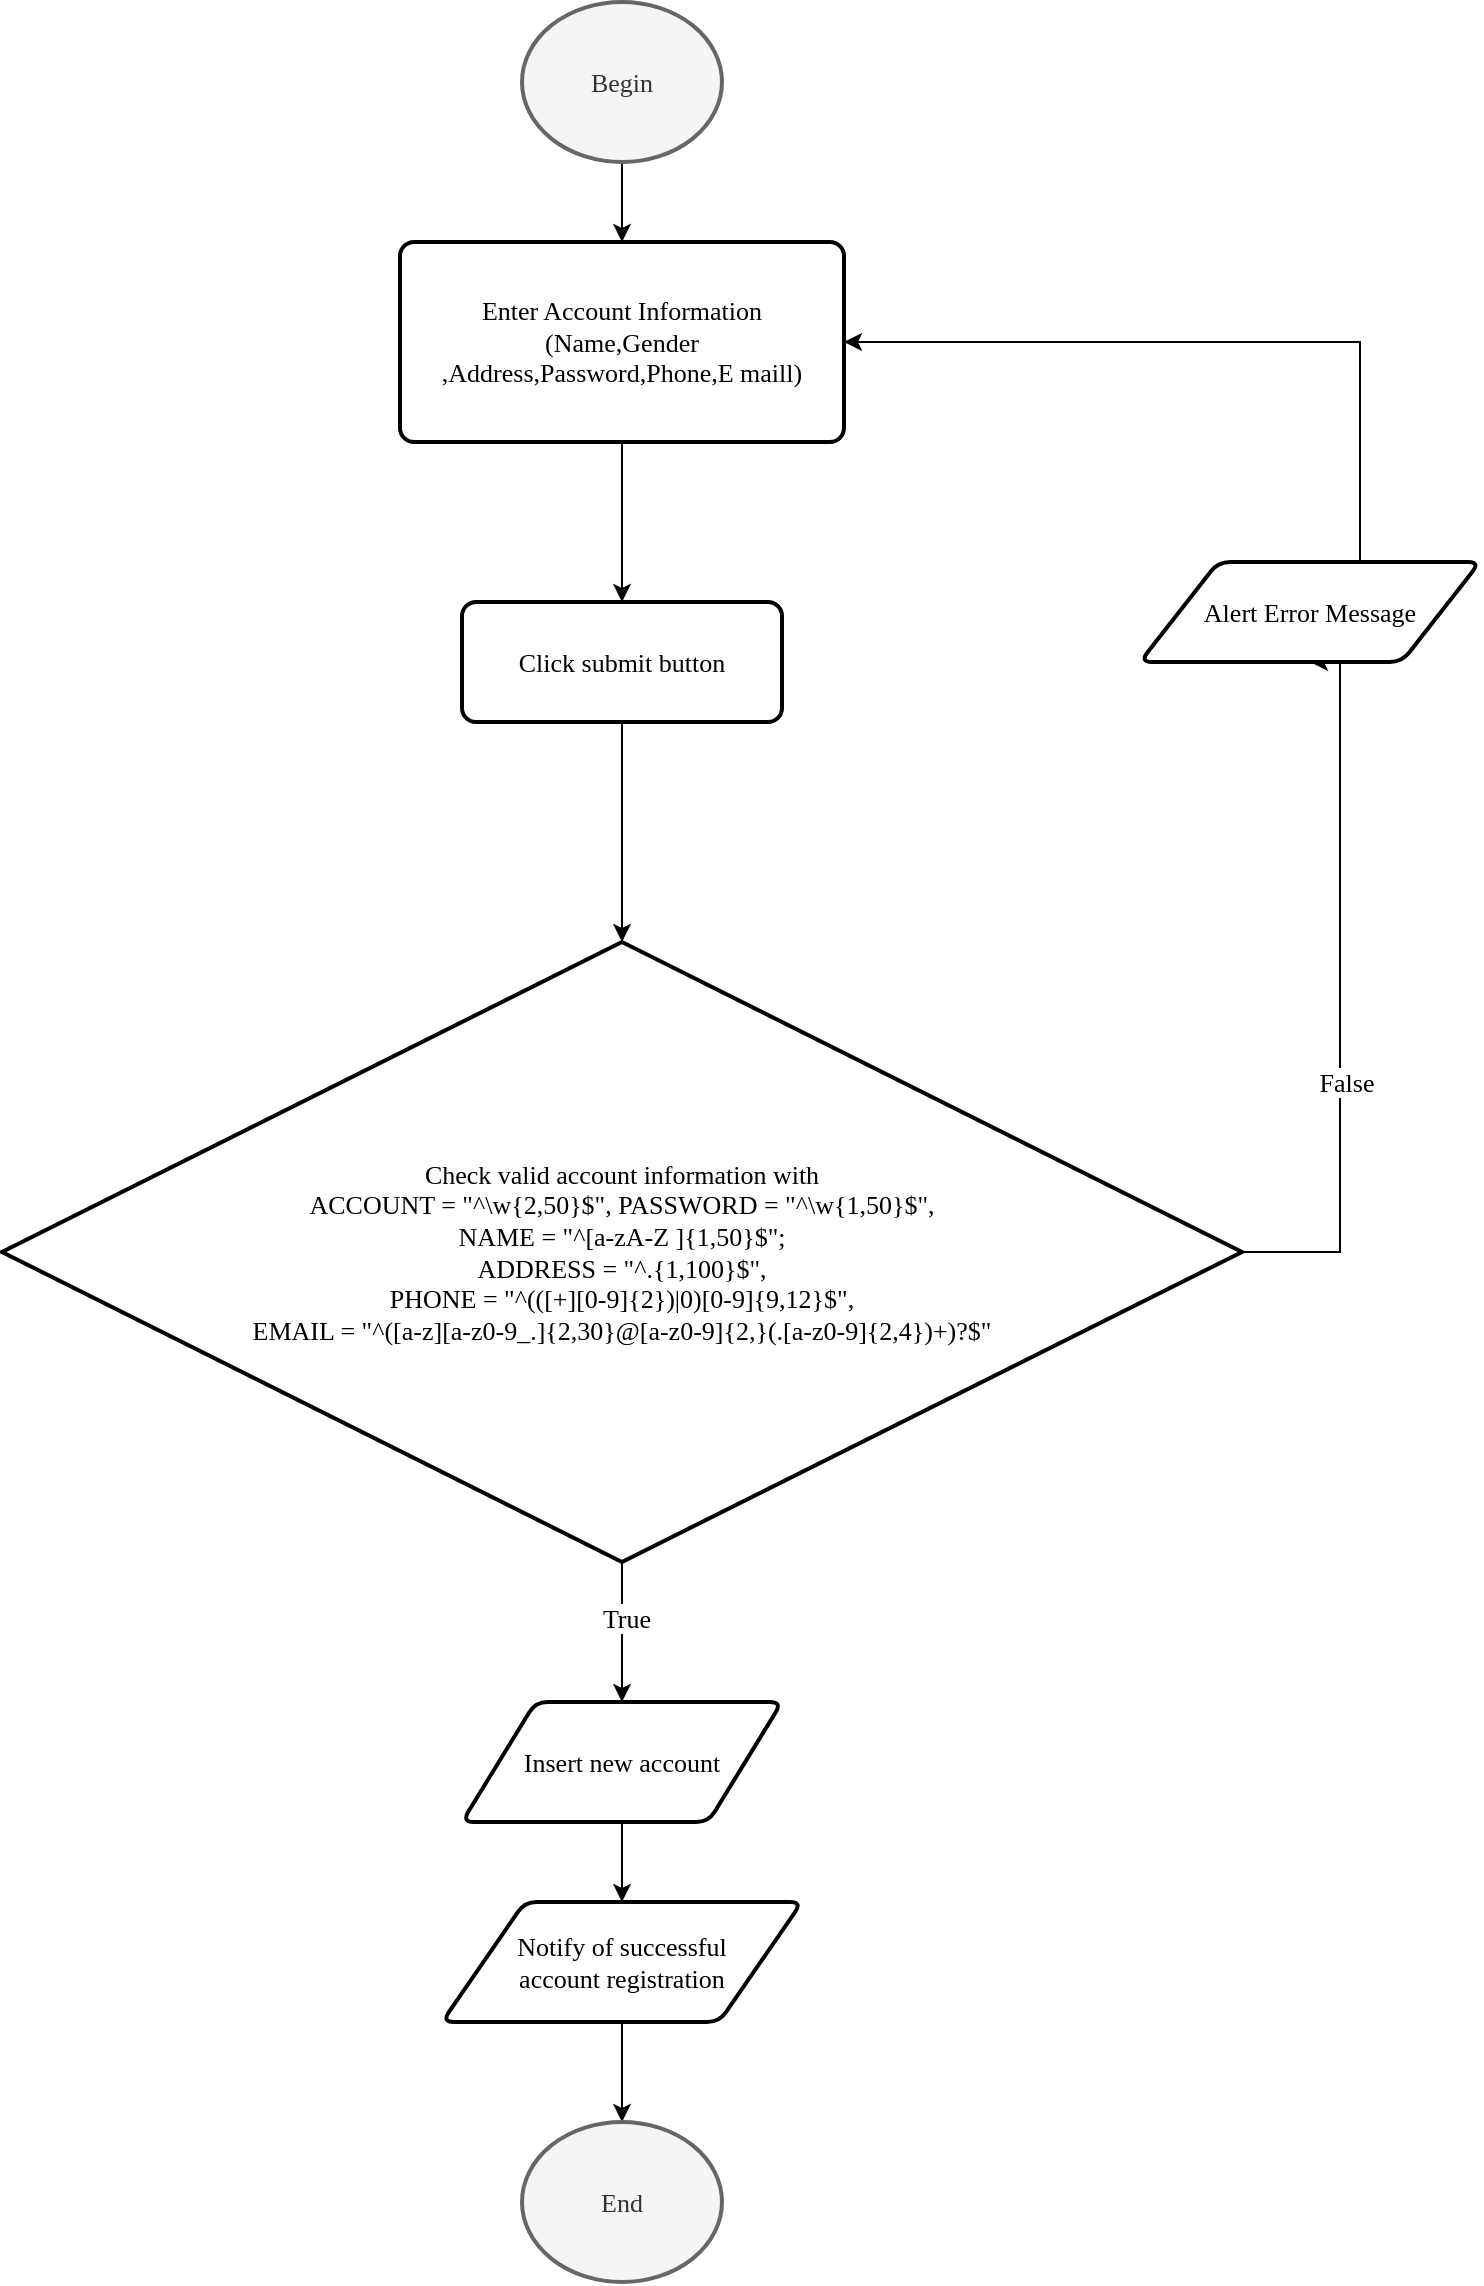 <mxfile version="12.1.7" type="device" pages="12"><diagram id="qAYIfBSNGE3-1v-FMNPJ" name="Register"><mxGraphModel dx="2144" dy="1304" grid="1" gridSize="10" guides="1" tooltips="1" connect="1" arrows="1" fold="1" page="1" pageScale="1" pageWidth="827" pageHeight="1169" math="0" shadow="0"><root><mxCell id="0"/><mxCell id="1" parent="0"/><mxCell id="QfLq5JIH1170bEc00LL8-3" value="" style="edgeStyle=orthogonalEdgeStyle;rounded=0;orthogonalLoop=1;jettySize=auto;html=1;fontSize=13;fontFamily=Times New Roman;" parent="1" source="QfLq5JIH1170bEc00LL8-1" target="QfLq5JIH1170bEc00LL8-2" edge="1"><mxGeometry relative="1" as="geometry"/></mxCell><mxCell id="QfLq5JIH1170bEc00LL8-1" value="Begin" style="strokeWidth=2;html=1;shape=mxgraph.flowchart.start_2;whiteSpace=wrap;fontSize=13;fontFamily=Times New Roman;fillColor=#f5f5f5;strokeColor=#666666;fontColor=#333333;" parent="1" vertex="1"><mxGeometry x="331" y="10" width="100" height="80" as="geometry"/></mxCell><mxCell id="xdxZ1SZTKVyczqnCJ4va-5" value="" style="edgeStyle=orthogonalEdgeStyle;rounded=0;orthogonalLoop=1;jettySize=auto;html=1;fontFamily=Times New Roman;fontSize=13;" parent="1" source="QfLq5JIH1170bEc00LL8-2" target="xdxZ1SZTKVyczqnCJ4va-2" edge="1"><mxGeometry relative="1" as="geometry"/></mxCell><mxCell id="QfLq5JIH1170bEc00LL8-2" value="Enter Account Information&lt;br&gt;(Name,Gender&lt;br&gt;,Address,Password,Phone,E maill)" style="rounded=1;whiteSpace=wrap;html=1;absoluteArcSize=1;arcSize=14;strokeWidth=2;fontSize=13;fontFamily=Times New Roman;" parent="1" vertex="1"><mxGeometry x="270" y="130" width="222" height="100" as="geometry"/></mxCell><mxCell id="QfLq5JIH1170bEc00LL8-7" style="edgeStyle=orthogonalEdgeStyle;rounded=0;orthogonalLoop=1;jettySize=auto;html=1;entryX=0.5;entryY=1;entryDx=0;entryDy=0;fontSize=13;fontFamily=Times New Roman;" parent="1" source="QfLq5JIH1170bEc00LL8-4" target="QfLq5JIH1170bEc00LL8-6" edge="1"><mxGeometry relative="1" as="geometry"><Array as="points"><mxPoint x="740" y="635"/><mxPoint x="740" y="340"/></Array></mxGeometry></mxCell><mxCell id="QfLq5JIH1170bEc00LL8-8" value="False" style="text;html=1;resizable=0;points=[];align=center;verticalAlign=middle;labelBackgroundColor=#ffffff;fontSize=13;fontFamily=Times New Roman;" parent="QfLq5JIH1170bEc00LL8-7" vertex="1" connectable="0"><mxGeometry x="-0.254" y="-3" relative="1" as="geometry"><mxPoint as="offset"/></mxGeometry></mxCell><mxCell id="QfLq5JIH1170bEc00LL8-12" value="" style="edgeStyle=orthogonalEdgeStyle;rounded=0;orthogonalLoop=1;jettySize=auto;html=1;fontSize=13;fontFamily=Times New Roman;" parent="1" source="QfLq5JIH1170bEc00LL8-4" target="QfLq5JIH1170bEc00LL8-11" edge="1"><mxGeometry relative="1" as="geometry"/></mxCell><mxCell id="QfLq5JIH1170bEc00LL8-19" value="True" style="text;html=1;resizable=0;points=[];align=center;verticalAlign=middle;labelBackgroundColor=#ffffff;fontSize=13;fontFamily=Times New Roman;" parent="QfLq5JIH1170bEc00LL8-12" vertex="1" connectable="0"><mxGeometry x="-0.21" y="2" relative="1" as="geometry"><mxPoint as="offset"/></mxGeometry></mxCell><mxCell id="QfLq5JIH1170bEc00LL8-4" value="Check valid account information with&lt;br&gt;ACCOUNT = &quot;^\\w{2,50}$&quot;, PASSWORD = &quot;^\\w{1,50}$&quot;,&lt;br&gt;&lt;span&gt;NAME = &quot;^[a-zA-Z ]{1,50}$&quot;;&lt;br&gt;ADDRESS = &quot;^.{1,100}$&quot;,&lt;br&gt;PHONE = &quot;^(([+][0-9]{2})|0)[0-9]{9,12}$&quot;,&lt;br&gt;EMAIL = &quot;^([a-z][a-z0-9_.]{2,30}@[a-z0-9]{2,}(.[a-z0-9]{2,4})+)?$&quot;&lt;br&gt;&lt;/span&gt;" style="strokeWidth=2;html=1;shape=mxgraph.flowchart.decision;whiteSpace=wrap;fontSize=13;fontFamily=Times New Roman;" parent="1" vertex="1"><mxGeometry x="71" y="480" width="620" height="310" as="geometry"/></mxCell><mxCell id="QfLq5JIH1170bEc00LL8-10" style="edgeStyle=orthogonalEdgeStyle;rounded=0;orthogonalLoop=1;jettySize=auto;html=1;fontSize=13;fontFamily=Times New Roman;" parent="1" source="QfLq5JIH1170bEc00LL8-6" target="QfLq5JIH1170bEc00LL8-2" edge="1"><mxGeometry relative="1" as="geometry"><Array as="points"><mxPoint x="750" y="180"/></Array></mxGeometry></mxCell><mxCell id="QfLq5JIH1170bEc00LL8-6" value="Alert Error Message" style="shape=parallelogram;html=1;strokeWidth=2;perimeter=parallelogramPerimeter;whiteSpace=wrap;rounded=1;arcSize=12;size=0.23;fontSize=13;fontFamily=Times New Roman;" parent="1" vertex="1"><mxGeometry x="640" y="290" width="170" height="50" as="geometry"/></mxCell><mxCell id="QfLq5JIH1170bEc00LL8-14" value="" style="edgeStyle=orthogonalEdgeStyle;rounded=0;orthogonalLoop=1;jettySize=auto;html=1;fontSize=13;fontFamily=Times New Roman;" parent="1" source="QfLq5JIH1170bEc00LL8-11" target="QfLq5JIH1170bEc00LL8-13" edge="1"><mxGeometry relative="1" as="geometry"/></mxCell><mxCell id="QfLq5JIH1170bEc00LL8-11" value="Insert new account" style="shape=parallelogram;html=1;strokeWidth=2;perimeter=parallelogramPerimeter;whiteSpace=wrap;rounded=1;arcSize=12;size=0.23;fontSize=13;fontFamily=Times New Roman;" parent="1" vertex="1"><mxGeometry x="301" y="860" width="160" height="60" as="geometry"/></mxCell><mxCell id="QfLq5JIH1170bEc00LL8-17" value="" style="edgeStyle=orthogonalEdgeStyle;rounded=0;orthogonalLoop=1;jettySize=auto;html=1;fontSize=13;fontFamily=Times New Roman;" parent="1" source="QfLq5JIH1170bEc00LL8-13" target="QfLq5JIH1170bEc00LL8-16" edge="1"><mxGeometry relative="1" as="geometry"/></mxCell><mxCell id="QfLq5JIH1170bEc00LL8-13" value="Notify of successful &lt;br style=&quot;font-size: 13px&quot;&gt;account registration" style="shape=parallelogram;html=1;strokeWidth=2;perimeter=parallelogramPerimeter;whiteSpace=wrap;rounded=1;arcSize=12;size=0.23;fontSize=13;fontFamily=Times New Roman;" parent="1" vertex="1"><mxGeometry x="291" y="960" width="180" height="60" as="geometry"/></mxCell><mxCell id="QfLq5JIH1170bEc00LL8-16" value="End" style="strokeWidth=2;html=1;shape=mxgraph.flowchart.start_2;whiteSpace=wrap;fontSize=13;fontFamily=Times New Roman;fillColor=#f5f5f5;strokeColor=#666666;fontColor=#333333;" parent="1" vertex="1"><mxGeometry x="331" y="1070" width="100" height="80" as="geometry"/></mxCell><mxCell id="xdxZ1SZTKVyczqnCJ4va-6" value="" style="edgeStyle=orthogonalEdgeStyle;rounded=0;orthogonalLoop=1;jettySize=auto;html=1;fontFamily=Times New Roman;fontSize=13;" parent="1" source="xdxZ1SZTKVyczqnCJ4va-2" target="QfLq5JIH1170bEc00LL8-4" edge="1"><mxGeometry relative="1" as="geometry"/></mxCell><mxCell id="xdxZ1SZTKVyczqnCJ4va-2" value="Click submit button" style="rounded=1;whiteSpace=wrap;html=1;absoluteArcSize=1;arcSize=14;strokeWidth=2;fontSize=13;fontFamily=Times New Roman;" parent="1" vertex="1"><mxGeometry x="301" y="310" width="160" height="60" as="geometry"/></mxCell></root></mxGraphModel></diagram><diagram id="dOicj08ZgXW1L_l65l80" name="Login"><mxGraphModel dx="1429" dy="869" grid="1" gridSize="10" guides="1" tooltips="1" connect="1" arrows="1" fold="1" page="1" pageScale="1" pageWidth="827" pageHeight="1169" math="0" shadow="0"><root><mxCell id="olrGvQNKlWoO9FFKsuGF-0"/><mxCell id="olrGvQNKlWoO9FFKsuGF-1" parent="olrGvQNKlWoO9FFKsuGF-0"/><mxCell id="fIP3zCQY0uuPvLYUM3QQ-1" value="" style="edgeStyle=orthogonalEdgeStyle;rounded=0;orthogonalLoop=1;jettySize=auto;html=1;fontFamily=Times New Roman;fontSize=13;" parent="olrGvQNKlWoO9FFKsuGF-1" source="olrGvQNKlWoO9FFKsuGF-2" target="fIP3zCQY0uuPvLYUM3QQ-0" edge="1"><mxGeometry relative="1" as="geometry"/></mxCell><mxCell id="olrGvQNKlWoO9FFKsuGF-2" value="Begin" style="strokeWidth=2;html=1;shape=mxgraph.flowchart.start_2;whiteSpace=wrap;fontFamily=Times New Roman;fontSize=13;" parent="olrGvQNKlWoO9FFKsuGF-1" vertex="1"><mxGeometry x="340" y="40" width="90" height="80" as="geometry"/></mxCell><mxCell id="2qx9l_gqCXDzckayDNUZ-1" value="" style="edgeStyle=orthogonalEdgeStyle;rounded=0;orthogonalLoop=1;jettySize=auto;html=1;fontFamily=Times New Roman;fontSize=13;" parent="olrGvQNKlWoO9FFKsuGF-1" source="fIP3zCQY0uuPvLYUM3QQ-0" target="2qx9l_gqCXDzckayDNUZ-0" edge="1"><mxGeometry relative="1" as="geometry"/></mxCell><mxCell id="fIP3zCQY0uuPvLYUM3QQ-0" value="Enter information account" style="rounded=1;whiteSpace=wrap;html=1;absoluteArcSize=1;arcSize=14;strokeWidth=2;fontFamily=Times New Roman;fontSize=13;" parent="olrGvQNKlWoO9FFKsuGF-1" vertex="1"><mxGeometry x="305" y="170" width="160" height="50" as="geometry"/></mxCell><mxCell id="2qx9l_gqCXDzckayDNUZ-3" value="" style="edgeStyle=orthogonalEdgeStyle;rounded=0;orthogonalLoop=1;jettySize=auto;html=1;fontFamily=Times New Roman;fontSize=13;" parent="olrGvQNKlWoO9FFKsuGF-1" source="2qx9l_gqCXDzckayDNUZ-0" target="2qx9l_gqCXDzckayDNUZ-2" edge="1"><mxGeometry relative="1" as="geometry"/></mxCell><mxCell id="2qx9l_gqCXDzckayDNUZ-0" value="Click submit button" style="rounded=1;whiteSpace=wrap;html=1;absoluteArcSize=1;arcSize=14;strokeWidth=2;fontFamily=Times New Roman;fontSize=13;" parent="olrGvQNKlWoO9FFKsuGF-1" vertex="1"><mxGeometry x="305" y="260" width="160" height="50" as="geometry"/></mxCell><mxCell id="2qx9l_gqCXDzckayDNUZ-8" style="edgeStyle=orthogonalEdgeStyle;rounded=0;orthogonalLoop=1;jettySize=auto;html=1;fontFamily=Times New Roman;fontSize=13;entryX=0.5;entryY=1;entryDx=0;entryDy=0;" parent="olrGvQNKlWoO9FFKsuGF-1" source="2qx9l_gqCXDzckayDNUZ-2" target="2qx9l_gqCXDzckayDNUZ-4" edge="1"><mxGeometry relative="1" as="geometry"><mxPoint x="660" y="380" as="targetPoint"/></mxGeometry></mxCell><mxCell id="GLNHNZMTi1sULv3AOjwS-0" value="False" style="text;html=1;resizable=0;points=[];align=center;verticalAlign=middle;labelBackgroundColor=#ffffff;fontFamily=Times New Roman;fontSize=13;" vertex="1" connectable="0" parent="2qx9l_gqCXDzckayDNUZ-8"><mxGeometry x="-0.372" y="-2" relative="1" as="geometry"><mxPoint x="1" as="offset"/></mxGeometry></mxCell><mxCell id="GLNHNZMTi1sULv3AOjwS-3" value="" style="edgeStyle=orthogonalEdgeStyle;rounded=0;orthogonalLoop=1;jettySize=auto;html=1;fontFamily=Times New Roman;fontSize=13;" edge="1" parent="olrGvQNKlWoO9FFKsuGF-1" source="2qx9l_gqCXDzckayDNUZ-2" target="GLNHNZMTi1sULv3AOjwS-2"><mxGeometry relative="1" as="geometry"/></mxCell><mxCell id="GLNHNZMTi1sULv3AOjwS-11" value="True" style="text;html=1;resizable=0;points=[];align=center;verticalAlign=middle;labelBackgroundColor=#ffffff;fontFamily=Times New Roman;fontSize=13;" vertex="1" connectable="0" parent="GLNHNZMTi1sULv3AOjwS-3"><mxGeometry x="-0.377" y="1" relative="1" as="geometry"><mxPoint as="offset"/></mxGeometry></mxCell><mxCell id="2qx9l_gqCXDzckayDNUZ-2" value="Check valid information" style="strokeWidth=2;html=1;shape=mxgraph.flowchart.decision;whiteSpace=wrap;fontFamily=Times New Roman;fontSize=13;" parent="olrGvQNKlWoO9FFKsuGF-1" vertex="1"><mxGeometry x="302.5" y="360" width="165" height="150" as="geometry"/></mxCell><mxCell id="GLNHNZMTi1sULv3AOjwS-4" value="" style="edgeStyle=orthogonalEdgeStyle;rounded=0;orthogonalLoop=1;jettySize=auto;html=1;fontFamily=Times New Roman;fontSize=13;" edge="1" parent="olrGvQNKlWoO9FFKsuGF-1" source="GLNHNZMTi1sULv3AOjwS-2" target="2qx9l_gqCXDzckayDNUZ-10"><mxGeometry relative="1" as="geometry"/></mxCell><mxCell id="GLNHNZMTi1sULv3AOjwS-12" value="True" style="text;html=1;resizable=0;points=[];align=center;verticalAlign=middle;labelBackgroundColor=#ffffff;fontFamily=Times New Roman;fontSize=13;" vertex="1" connectable="0" parent="GLNHNZMTi1sULv3AOjwS-4"><mxGeometry x="0.236" y="-1" relative="1" as="geometry"><mxPoint x="1" as="offset"/></mxGeometry></mxCell><mxCell id="GLNHNZMTi1sULv3AOjwS-6" style="edgeStyle=orthogonalEdgeStyle;rounded=0;orthogonalLoop=1;jettySize=auto;html=1;fontFamily=Times New Roman;fontSize=13;" edge="1" parent="olrGvQNKlWoO9FFKsuGF-1" source="GLNHNZMTi1sULv3AOjwS-2" target="GLNHNZMTi1sULv3AOjwS-5"><mxGeometry relative="1" as="geometry"/></mxCell><mxCell id="GLNHNZMTi1sULv3AOjwS-8" value="Flase" style="text;html=1;resizable=0;points=[];align=center;verticalAlign=middle;labelBackgroundColor=#ffffff;fontFamily=Times New Roman;fontSize=13;" vertex="1" connectable="0" parent="GLNHNZMTi1sULv3AOjwS-6"><mxGeometry x="-0.224" relative="1" as="geometry"><mxPoint x="1" as="offset"/></mxGeometry></mxCell><mxCell id="GLNHNZMTi1sULv3AOjwS-2" value="Account exist or not?" style="strokeWidth=2;html=1;shape=mxgraph.flowchart.decision;whiteSpace=wrap;fontFamily=Times New Roman;fontSize=13;" vertex="1" parent="olrGvQNKlWoO9FFKsuGF-1"><mxGeometry x="303" y="595" width="165" height="150" as="geometry"/></mxCell><mxCell id="2qx9l_gqCXDzckayDNUZ-14" style="edgeStyle=orthogonalEdgeStyle;rounded=0;orthogonalLoop=1;jettySize=auto;html=1;entryX=0.5;entryY=0;entryDx=0;entryDy=0;fontFamily=Times New Roman;fontSize=13;" parent="olrGvQNKlWoO9FFKsuGF-1" source="2qx9l_gqCXDzckayDNUZ-10" target="2qx9l_gqCXDzckayDNUZ-13" edge="1"><mxGeometry relative="1" as="geometry"/></mxCell><mxCell id="2qx9l_gqCXDzckayDNUZ-15" value="Manager Roll" style="text;html=1;resizable=0;points=[];align=center;verticalAlign=middle;labelBackgroundColor=#ffffff;fontSize=13;fontFamily=Times New Roman;" parent="2qx9l_gqCXDzckayDNUZ-14" vertex="1" connectable="0"><mxGeometry x="0.239" y="-3" relative="1" as="geometry"><mxPoint x="48" y="3" as="offset"/></mxGeometry></mxCell><mxCell id="2qx9l_gqCXDzckayDNUZ-18" value="" style="edgeStyle=orthogonalEdgeStyle;rounded=0;orthogonalLoop=1;jettySize=auto;html=1;fontFamily=Times New Roman;fontSize=13;entryX=0;entryY=0.5;entryDx=0;entryDy=0;" parent="olrGvQNKlWoO9FFKsuGF-1" source="2qx9l_gqCXDzckayDNUZ-10" target="2qx9l_gqCXDzckayDNUZ-16" edge="1"><mxGeometry relative="1" as="geometry"><mxPoint x="547.5" y="835" as="targetPoint"/></mxGeometry></mxCell><mxCell id="2qx9l_gqCXDzckayDNUZ-19" value="Employee Roll" style="text;html=1;resizable=0;points=[];align=center;verticalAlign=middle;labelBackgroundColor=#ffffff;fontSize=13;fontFamily=Times New Roman;" parent="2qx9l_gqCXDzckayDNUZ-18" vertex="1" connectable="0"><mxGeometry x="-0.333" relative="1" as="geometry"><mxPoint x="19.5" as="offset"/></mxGeometry></mxCell><mxCell id="2qx9l_gqCXDzckayDNUZ-10" value="Check Roll Account" style="strokeWidth=2;html=1;shape=mxgraph.flowchart.decision;whiteSpace=wrap;fontFamily=Times New Roman;fontSize=13;" parent="olrGvQNKlWoO9FFKsuGF-1" vertex="1"><mxGeometry x="302.5" y="820" width="165" height="150" as="geometry"/></mxCell><mxCell id="2qx9l_gqCXDzckayDNUZ-7" style="edgeStyle=orthogonalEdgeStyle;rounded=0;orthogonalLoop=1;jettySize=auto;html=1;entryX=1;entryY=0.5;entryDx=0;entryDy=0;fontFamily=Times New Roman;fontSize=13;" parent="olrGvQNKlWoO9FFKsuGF-1" source="2qx9l_gqCXDzckayDNUZ-4" target="fIP3zCQY0uuPvLYUM3QQ-0" edge="1"><mxGeometry relative="1" as="geometry"/></mxCell><mxCell id="2qx9l_gqCXDzckayDNUZ-4" value="Alert Error Message" style="shape=parallelogram;html=1;strokeWidth=2;perimeter=parallelogramPerimeter;whiteSpace=wrap;rounded=1;arcSize=12;size=0.23;fontFamily=Times New Roman;fontSize=13;" parent="olrGvQNKlWoO9FFKsuGF-1" vertex="1"><mxGeometry x="562" y="168" width="170" height="55" as="geometry"/></mxCell><mxCell id="2qx9l_gqCXDzckayDNUZ-25" style="edgeStyle=orthogonalEdgeStyle;rounded=0;orthogonalLoop=1;jettySize=auto;html=1;entryX=0;entryY=0.5;entryDx=0;entryDy=0;entryPerimeter=0;fontFamily=Times New Roman;fontSize=13;" parent="olrGvQNKlWoO9FFKsuGF-1" source="2qx9l_gqCXDzckayDNUZ-13" target="2qx9l_gqCXDzckayDNUZ-22" edge="1"><mxGeometry relative="1" as="geometry"><Array as="points"><mxPoint x="126" y="1070"/></Array></mxGeometry></mxCell><mxCell id="2qx9l_gqCXDzckayDNUZ-13" value="Call system &lt;br style=&quot;font-size: 13px;&quot;&gt;for Manager" style="shape=parallelogram;html=1;strokeWidth=2;perimeter=parallelogramPerimeter;whiteSpace=wrap;rounded=1;arcSize=12;size=0.23;fontFamily=Times New Roman;fontSize=13;" parent="olrGvQNKlWoO9FFKsuGF-1" vertex="1"><mxGeometry x="50" y="960" width="150" height="70" as="geometry"/></mxCell><mxCell id="2qx9l_gqCXDzckayDNUZ-21" value="" style="edgeStyle=orthogonalEdgeStyle;rounded=0;orthogonalLoop=1;jettySize=auto;html=1;fontFamily=Times New Roman;fontSize=13;" parent="olrGvQNKlWoO9FFKsuGF-1" source="2qx9l_gqCXDzckayDNUZ-16" target="2qx9l_gqCXDzckayDNUZ-20" edge="1"><mxGeometry relative="1" as="geometry"/></mxCell><mxCell id="2qx9l_gqCXDzckayDNUZ-16" value="Call system &lt;br style=&quot;font-size: 13px;&quot;&gt;for Employee" style="shape=parallelogram;html=1;strokeWidth=2;perimeter=parallelogramPerimeter;whiteSpace=wrap;rounded=1;arcSize=12;size=0.23;fontFamily=Times New Roman;fontSize=13;" parent="olrGvQNKlWoO9FFKsuGF-1" vertex="1"><mxGeometry x="620" y="860" width="150" height="70" as="geometry"/></mxCell><mxCell id="2qx9l_gqCXDzckayDNUZ-23" style="edgeStyle=orthogonalEdgeStyle;rounded=0;orthogonalLoop=1;jettySize=auto;html=1;entryX=1;entryY=0.5;entryDx=0;entryDy=0;entryPerimeter=0;fontFamily=Times New Roman;fontSize=13;" parent="olrGvQNKlWoO9FFKsuGF-1" source="2qx9l_gqCXDzckayDNUZ-20" target="2qx9l_gqCXDzckayDNUZ-22" edge="1"><mxGeometry relative="1" as="geometry"><Array as="points"><mxPoint x="695" y="1070"/></Array></mxGeometry></mxCell><mxCell id="2qx9l_gqCXDzckayDNUZ-20" value="Call system &lt;br style=&quot;font-size: 13px;&quot;&gt;for Customer" style="shape=parallelogram;html=1;strokeWidth=2;perimeter=parallelogramPerimeter;whiteSpace=wrap;rounded=1;arcSize=12;size=0.23;fontFamily=Times New Roman;fontSize=13;" parent="olrGvQNKlWoO9FFKsuGF-1" vertex="1"><mxGeometry x="620" y="970" width="150" height="70" as="geometry"/></mxCell><mxCell id="2qx9l_gqCXDzckayDNUZ-22" value="End" style="strokeWidth=2;html=1;shape=mxgraph.flowchart.start_2;whiteSpace=wrap;fontFamily=Times New Roman;fontSize=13;" parent="olrGvQNKlWoO9FFKsuGF-1" vertex="1"><mxGeometry x="337.5" y="1030" width="95" height="80" as="geometry"/></mxCell><mxCell id="GLNHNZMTi1sULv3AOjwS-7" style="edgeStyle=orthogonalEdgeStyle;rounded=0;orthogonalLoop=1;jettySize=auto;html=1;exitX=0.5;exitY=0;exitDx=0;exitDy=0;entryX=0;entryY=0.5;entryDx=0;entryDy=0;fontFamily=Times New Roman;fontSize=13;" edge="1" parent="olrGvQNKlWoO9FFKsuGF-1" source="GLNHNZMTi1sULv3AOjwS-5" target="fIP3zCQY0uuPvLYUM3QQ-0"><mxGeometry relative="1" as="geometry"/></mxCell><mxCell id="GLNHNZMTi1sULv3AOjwS-5" value="Alert Error Message" style="shape=parallelogram;html=1;strokeWidth=2;perimeter=parallelogramPerimeter;whiteSpace=wrap;rounded=1;arcSize=12;size=0.23;fontFamily=Times New Roman;fontSize=13;" vertex="1" parent="olrGvQNKlWoO9FFKsuGF-1"><mxGeometry x="40" y="407.5" width="170" height="55" as="geometry"/></mxCell></root></mxGraphModel></diagram><diagram id="9Xc1CykKC8jhpxZEskXo" name="Order"><mxGraphModel dx="1429" dy="869" grid="1" gridSize="10" guides="1" tooltips="1" connect="1" arrows="1" fold="1" page="1" pageScale="1" pageWidth="827" pageHeight="1169" math="0" shadow="0"><root><mxCell id="BlYnR-KtiG88ll2GvBQG-0"/><mxCell id="BlYnR-KtiG88ll2GvBQG-1" parent="BlYnR-KtiG88ll2GvBQG-0"/><mxCell id="BlYnR-KtiG88ll2GvBQG-4" value="" style="edgeStyle=orthogonalEdgeStyle;rounded=0;orthogonalLoop=1;jettySize=auto;html=1;fontFamily=Times New Roman;fontSize=13;" parent="BlYnR-KtiG88ll2GvBQG-1" source="BlYnR-KtiG88ll2GvBQG-2" target="BlYnR-KtiG88ll2GvBQG-3" edge="1"><mxGeometry relative="1" as="geometry"/></mxCell><mxCell id="BlYnR-KtiG88ll2GvBQG-2" value="Begin" style="strokeWidth=2;html=1;shape=mxgraph.flowchart.start_2;whiteSpace=wrap;fontFamily=Times New Roman;fontSize=13;" parent="BlYnR-KtiG88ll2GvBQG-1" vertex="1"><mxGeometry x="368" y="39" width="90" height="80" as="geometry"/></mxCell><mxCell id="BlYnR-KtiG88ll2GvBQG-6" value="" style="edgeStyle=orthogonalEdgeStyle;rounded=0;orthogonalLoop=1;jettySize=auto;html=1;fontFamily=Times New Roman;fontSize=13;" parent="BlYnR-KtiG88ll2GvBQG-1" source="BlYnR-KtiG88ll2GvBQG-3" target="BlYnR-KtiG88ll2GvBQG-5" edge="1"><mxGeometry relative="1" as="geometry"/></mxCell><mxCell id="BlYnR-KtiG88ll2GvBQG-3" value="Load Category List " style="shape=parallelogram;html=1;strokeWidth=2;perimeter=parallelogramPerimeter;whiteSpace=wrap;rounded=1;arcSize=12;size=0.23;fontFamily=Times New Roman;fontSize=13;" parent="BlYnR-KtiG88ll2GvBQG-1" vertex="1"><mxGeometry x="320.5" y="159" width="185" height="50" as="geometry"/></mxCell><mxCell id="BlYnR-KtiG88ll2GvBQG-8" value="" style="edgeStyle=orthogonalEdgeStyle;rounded=0;orthogonalLoop=1;jettySize=auto;html=1;fontFamily=Times New Roman;fontSize=13;" parent="BlYnR-KtiG88ll2GvBQG-1" source="BlYnR-KtiG88ll2GvBQG-5" target="BlYnR-KtiG88ll2GvBQG-7" edge="1"><mxGeometry relative="1" as="geometry"/></mxCell><mxCell id="BlYnR-KtiG88ll2GvBQG-5" value="&amp;nbsp;Choose Category" style="rounded=1;whiteSpace=wrap;html=1;absoluteArcSize=1;arcSize=14;strokeWidth=2;fontFamily=Times New Roman;fontSize=13;" parent="BlYnR-KtiG88ll2GvBQG-1" vertex="1"><mxGeometry x="328" y="259" width="170" height="50" as="geometry"/></mxCell><mxCell id="W_2VpEOO2FPusgyMWCy8-5" value="" style="edgeStyle=orthogonalEdgeStyle;rounded=0;orthogonalLoop=1;jettySize=auto;html=1;fontFamily=Times New Roman;fontSize=13;" edge="1" parent="BlYnR-KtiG88ll2GvBQG-1" source="BlYnR-KtiG88ll2GvBQG-7" target="W_2VpEOO2FPusgyMWCy8-1"><mxGeometry relative="1" as="geometry"/></mxCell><mxCell id="BlYnR-KtiG88ll2GvBQG-7" value="Display the food líst &lt;br style=&quot;font-size: 13px;&quot;&gt;to the selected categiry" style="shape=parallelogram;html=1;strokeWidth=2;perimeter=parallelogramPerimeter;whiteSpace=wrap;rounded=1;arcSize=12;size=0.23;fontFamily=Times New Roman;fontSize=13;" parent="BlYnR-KtiG88ll2GvBQG-1" vertex="1"><mxGeometry x="303" y="359" width="220" height="60" as="geometry"/></mxCell><mxCell id="BlYnR-KtiG88ll2GvBQG-9" value="End" style="strokeWidth=2;html=1;shape=mxgraph.flowchart.start_2;whiteSpace=wrap;fontFamily=Times New Roman;fontSize=13;" parent="BlYnR-KtiG88ll2GvBQG-1" vertex="1"><mxGeometry x="368.5" y="1059" width="90" height="70" as="geometry"/></mxCell><mxCell id="crTdd6yWZ1K7KB8vFEDz-12" value="" style="edgeStyle=orthogonalEdgeStyle;rounded=0;orthogonalLoop=1;jettySize=auto;html=1;fontFamily=Times New Roman;fontSize=13;" edge="1" parent="BlYnR-KtiG88ll2GvBQG-1" source="W_2VpEOO2FPusgyMWCy8-1" target="crTdd6yWZ1K7KB8vFEDz-3"><mxGeometry relative="1" as="geometry"/></mxCell><mxCell id="W_2VpEOO2FPusgyMWCy8-1" value="Choose food according to the list" style="rounded=1;whiteSpace=wrap;html=1;absoluteArcSize=1;arcSize=14;strokeWidth=2;fontFamily=Times New Roman;fontSize=13;" vertex="1" parent="BlYnR-KtiG88ll2GvBQG-1"><mxGeometry x="339" y="489" width="150" height="50" as="geometry"/></mxCell><mxCell id="crTdd6yWZ1K7KB8vFEDz-13" value="" style="edgeStyle=orthogonalEdgeStyle;rounded=0;orthogonalLoop=1;jettySize=auto;html=1;fontFamily=Times New Roman;fontSize=13;" edge="1" parent="BlYnR-KtiG88ll2GvBQG-1" source="crTdd6yWZ1K7KB8vFEDz-1" target="crTdd6yWZ1K7KB8vFEDz-11"><mxGeometry relative="1" as="geometry"/></mxCell><mxCell id="crTdd6yWZ1K7KB8vFEDz-1" value="Choos Table&amp;nbsp;" style="rounded=1;whiteSpace=wrap;html=1;absoluteArcSize=1;arcSize=14;strokeWidth=2;fontFamily=Times New Roman;fontSize=13;" vertex="1" parent="BlYnR-KtiG88ll2GvBQG-1"><mxGeometry x="338.5" y="699" width="150" height="60" as="geometry"/></mxCell><mxCell id="crTdd6yWZ1K7KB8vFEDz-2" value="" style="edgeStyle=orthogonalEdgeStyle;rounded=0;orthogonalLoop=1;jettySize=auto;html=1;fontFamily=Times New Roman;fontSize=13;" edge="1" parent="BlYnR-KtiG88ll2GvBQG-1" source="crTdd6yWZ1K7KB8vFEDz-3" target="crTdd6yWZ1K7KB8vFEDz-1"><mxGeometry relative="1" as="geometry"/></mxCell><mxCell id="crTdd6yWZ1K7KB8vFEDz-3" value="&lt;span style=&quot;white-space: normal; font-size: 13px;&quot;&gt;Load Table&amp;nbsp; List&amp;nbsp;&lt;/span&gt;" style="shape=parallelogram;html=1;strokeWidth=2;perimeter=parallelogramPerimeter;whiteSpace=wrap;rounded=1;arcSize=12;size=0.23;fontFamily=Times New Roman;fontSize=13;" vertex="1" parent="BlYnR-KtiG88ll2GvBQG-1"><mxGeometry x="338.5" y="591.5" width="150" height="55" as="geometry"/></mxCell><mxCell id="crTdd6yWZ1K7KB8vFEDz-4" style="edgeStyle=orthogonalEdgeStyle;rounded=0;orthogonalLoop=1;jettySize=auto;html=1;entryX=0.5;entryY=1;entryDx=0;entryDy=0;fontFamily=Times New Roman;fontSize=13;" edge="1" parent="BlYnR-KtiG88ll2GvBQG-1" target="crTdd6yWZ1K7KB8vFEDz-10"><mxGeometry relative="1" as="geometry"><mxPoint x="347" y="860.333" as="sourcePoint"/></mxGeometry></mxCell><mxCell id="crTdd6yWZ1K7KB8vFEDz-15" value="" style="edgeStyle=orthogonalEdgeStyle;rounded=0;orthogonalLoop=1;jettySize=auto;html=1;fontFamily=Times New Roman;fontSize=13;" edge="1" parent="BlYnR-KtiG88ll2GvBQG-1" source="crTdd6yWZ1K7KB8vFEDz-11" target="crTdd6yWZ1K7KB8vFEDz-14"><mxGeometry relative="1" as="geometry"/></mxCell><mxCell id="crTdd6yWZ1K7KB8vFEDz-11" value="Add table into &lt;br style=&quot;font-size: 13px;&quot;&gt;Bill Detail" style="shape=parallelogram;html=1;strokeWidth=2;perimeter=parallelogramPerimeter;whiteSpace=wrap;rounded=1;arcSize=12;size=0.23;fontFamily=Times New Roman;fontSize=13;" vertex="1" parent="BlYnR-KtiG88ll2GvBQG-1"><mxGeometry x="321" y="819" width="185" height="66" as="geometry"/></mxCell><mxCell id="crTdd6yWZ1K7KB8vFEDz-16" value="" style="edgeStyle=orthogonalEdgeStyle;rounded=0;orthogonalLoop=1;jettySize=auto;html=1;fontFamily=Times New Roman;fontSize=13;" edge="1" parent="BlYnR-KtiG88ll2GvBQG-1" source="crTdd6yWZ1K7KB8vFEDz-14" target="BlYnR-KtiG88ll2GvBQG-9"><mxGeometry relative="1" as="geometry"/></mxCell><mxCell id="crTdd6yWZ1K7KB8vFEDz-14" value="Click button Pay BIll" style="rounded=1;whiteSpace=wrap;html=1;absoluteArcSize=1;arcSize=14;strokeWidth=2;fontFamily=Times New Roman;fontSize=13;" vertex="1" parent="BlYnR-KtiG88ll2GvBQG-1"><mxGeometry x="330.5" y="939" width="166" height="60" as="geometry"/></mxCell><mxCell id="crTdd6yWZ1K7KB8vFEDz-17" value="&amp;nbsp;&amp;nbsp;" style="text;html=1;resizable=0;points=[];autosize=1;align=left;verticalAlign=top;spacingTop=-4;fontFamily=Times New Roman;fontSize=13;" vertex="1" parent="BlYnR-KtiG88ll2GvBQG-1"><mxGeometry x="666" y="836" width="20" height="20" as="geometry"/></mxCell></root></mxGraphModel></diagram><diagram id="_SP1WRVOVIV9UuAAy6vQ" name="Discount Code"><mxGraphModel dx="1072" dy="652" grid="1" gridSize="10" guides="1" tooltips="1" connect="1" arrows="1" fold="1" page="1" pageScale="1" pageWidth="827" pageHeight="1169" math="0" shadow="0"><root><mxCell id="BY-Tus0jEENV5lZYg-qZ-0"/><mxCell id="BY-Tus0jEENV5lZYg-qZ-1" parent="BY-Tus0jEENV5lZYg-qZ-0"/><mxCell id="BY-Tus0jEENV5lZYg-qZ-4" value="" style="edgeStyle=orthogonalEdgeStyle;rounded=0;orthogonalLoop=1;jettySize=auto;html=1;fontFamily=Times New Roman;fontSize=13;" parent="BY-Tus0jEENV5lZYg-qZ-1" source="BY-Tus0jEENV5lZYg-qZ-2" target="BY-Tus0jEENV5lZYg-qZ-3" edge="1"><mxGeometry relative="1" as="geometry"/></mxCell><mxCell id="BY-Tus0jEENV5lZYg-qZ-2" value="Begin" style="strokeWidth=2;html=1;shape=mxgraph.flowchart.start_2;whiteSpace=wrap;fontFamily=Times New Roman;fontSize=13;" parent="BY-Tus0jEENV5lZYg-qZ-1" vertex="1"><mxGeometry x="300" y="10" width="80" height="80" as="geometry"/></mxCell><mxCell id="BY-Tus0jEENV5lZYg-qZ-6" value="" style="edgeStyle=orthogonalEdgeStyle;rounded=0;orthogonalLoop=1;jettySize=auto;html=1;fontFamily=Times New Roman;fontSize=13;" parent="BY-Tus0jEENV5lZYg-qZ-1" source="BY-Tus0jEENV5lZYg-qZ-3" target="BY-Tus0jEENV5lZYg-qZ-5" edge="1"><mxGeometry relative="1" as="geometry"/></mxCell><mxCell id="BY-Tus0jEENV5lZYg-qZ-3" value="Enter discount code" style="rounded=1;whiteSpace=wrap;html=1;absoluteArcSize=1;arcSize=14;strokeWidth=2;fontFamily=Times New Roman;fontSize=13;" parent="BY-Tus0jEENV5lZYg-qZ-1" vertex="1"><mxGeometry x="270" y="130" width="140" height="50" as="geometry"/></mxCell><mxCell id="XUVOTNjKRwwk8WIiTfBW-2" value="" style="edgeStyle=orthogonalEdgeStyle;rounded=0;orthogonalLoop=1;jettySize=auto;html=1;fontFamily=Times New Roman;fontSize=13;" edge="1" parent="BY-Tus0jEENV5lZYg-qZ-1" source="BY-Tus0jEENV5lZYg-qZ-5" target="XUVOTNjKRwwk8WIiTfBW-0"><mxGeometry relative="1" as="geometry"/></mxCell><mxCell id="BY-Tus0jEENV5lZYg-qZ-5" value="Click button submit" style="rounded=1;whiteSpace=wrap;html=1;absoluteArcSize=1;arcSize=14;strokeWidth=2;fontFamily=Times New Roman;fontSize=13;" parent="BY-Tus0jEENV5lZYg-qZ-1" vertex="1"><mxGeometry x="270" y="230" width="140" height="50" as="geometry"/></mxCell><mxCell id="o0CfoKEwz_1xcvohMhzs-1" style="edgeStyle=orthogonalEdgeStyle;rounded=0;orthogonalLoop=1;jettySize=auto;html=1;entryX=0.463;entryY=0.983;entryDx=0;entryDy=0;entryPerimeter=0;fontFamily=Times New Roman;fontSize=13;" parent="BY-Tus0jEENV5lZYg-qZ-1" source="BY-Tus0jEENV5lZYg-qZ-7" target="o0CfoKEwz_1xcvohMhzs-0" edge="1"><mxGeometry relative="1" as="geometry"/></mxCell><mxCell id="o0CfoKEwz_1xcvohMhzs-3" value="False" style="text;html=1;resizable=0;points=[];align=center;verticalAlign=middle;labelBackgroundColor=#ffffff;fontSize=13;fontFamily=Times New Roman;" parent="o0CfoKEwz_1xcvohMhzs-1" vertex="1" connectable="0"><mxGeometry x="-0.456" y="-4" relative="1" as="geometry"><mxPoint x="44" y="-4" as="offset"/></mxGeometry></mxCell><mxCell id="o0CfoKEwz_1xcvohMhzs-5" value="" style="edgeStyle=orthogonalEdgeStyle;rounded=0;orthogonalLoop=1;jettySize=auto;html=1;fontFamily=Times New Roman;fontSize=13;" parent="BY-Tus0jEENV5lZYg-qZ-1" source="BY-Tus0jEENV5lZYg-qZ-7" target="o0CfoKEwz_1xcvohMhzs-4" edge="1"><mxGeometry relative="1" as="geometry"/></mxCell><mxCell id="o0CfoKEwz_1xcvohMhzs-6" value="True" style="text;html=1;resizable=0;points=[];align=center;verticalAlign=middle;labelBackgroundColor=#ffffff;fontSize=13;fontFamily=Times New Roman;" parent="o0CfoKEwz_1xcvohMhzs-5" vertex="1" connectable="0"><mxGeometry x="-0.246" y="2" relative="1" as="geometry"><mxPoint as="offset"/></mxGeometry></mxCell><mxCell id="BY-Tus0jEENV5lZYg-qZ-7" value="Discount code exist or not" style="strokeWidth=2;html=1;shape=mxgraph.flowchart.decision;whiteSpace=wrap;fontFamily=Times New Roman;fontSize=13;" parent="BY-Tus0jEENV5lZYg-qZ-1" vertex="1"><mxGeometry x="260.5" y="556" width="160" height="150" as="geometry"/></mxCell><mxCell id="XUVOTNjKRwwk8WIiTfBW-3" value="" style="edgeStyle=orthogonalEdgeStyle;rounded=0;orthogonalLoop=1;jettySize=auto;html=1;fontFamily=Times New Roman;fontSize=13;" edge="1" parent="BY-Tus0jEENV5lZYg-qZ-1" source="XUVOTNjKRwwk8WIiTfBW-0" target="BY-Tus0jEENV5lZYg-qZ-7"><mxGeometry relative="1" as="geometry"/></mxCell><mxCell id="XUVOTNjKRwwk8WIiTfBW-6" value="True" style="text;html=1;resizable=0;points=[];align=center;verticalAlign=middle;labelBackgroundColor=#ffffff;fontSize=13;fontFamily=Times New Roman;" vertex="1" connectable="0" parent="XUVOTNjKRwwk8WIiTfBW-3"><mxGeometry x="-0.367" y="1" relative="1" as="geometry"><mxPoint as="offset"/></mxGeometry></mxCell><mxCell id="XUVOTNjKRwwk8WIiTfBW-5" style="edgeStyle=orthogonalEdgeStyle;rounded=0;orthogonalLoop=1;jettySize=auto;html=1;entryX=0.5;entryY=1;entryDx=0;entryDy=0;fontFamily=Times New Roman;fontSize=13;" edge="1" parent="BY-Tus0jEENV5lZYg-qZ-1" source="XUVOTNjKRwwk8WIiTfBW-0" target="XUVOTNjKRwwk8WIiTfBW-4"><mxGeometry relative="1" as="geometry"/></mxCell><mxCell id="XUVOTNjKRwwk8WIiTfBW-7" value="False" style="text;html=1;resizable=0;points=[];align=center;verticalAlign=middle;labelBackgroundColor=#ffffff;fontSize=13;fontFamily=Times New Roman;" vertex="1" connectable="0" parent="XUVOTNjKRwwk8WIiTfBW-5"><mxGeometry x="0.102" y="1" relative="1" as="geometry"><mxPoint x="-18" y="1" as="offset"/></mxGeometry></mxCell><mxCell id="XUVOTNjKRwwk8WIiTfBW-0" value="Check valid discount code with&amp;nbsp;DISCOUNT = &quot;^.{1,50}$&quot;" style="strokeWidth=2;html=1;shape=mxgraph.flowchart.decision;whiteSpace=wrap;fontFamily=Times New Roman;fontSize=13;" vertex="1" parent="BY-Tus0jEENV5lZYg-qZ-1"><mxGeometry x="231.5" y="316" width="217" height="180" as="geometry"/></mxCell><mxCell id="Ez_a5CUACPahhpkPbrz--1" style="edgeStyle=orthogonalEdgeStyle;rounded=0;orthogonalLoop=1;jettySize=auto;html=1;fontFamily=Times New Roman;fontSize=13;" parent="BY-Tus0jEENV5lZYg-qZ-1" source="o0CfoKEwz_1xcvohMhzs-4" target="Ez_a5CUACPahhpkPbrz--0" edge="1"><mxGeometry relative="1" as="geometry"/></mxCell><mxCell id="Ez_a5CUACPahhpkPbrz--3" value="Flase" style="text;html=1;resizable=0;points=[];align=center;verticalAlign=middle;labelBackgroundColor=#ffffff;fontSize=13;fontFamily=Times New Roman;" parent="Ez_a5CUACPahhpkPbrz--1" vertex="1" connectable="0"><mxGeometry x="-0.77" y="-1" relative="1" as="geometry"><mxPoint as="offset"/></mxGeometry></mxCell><mxCell id="Ez_a5CUACPahhpkPbrz--9" value="" style="edgeStyle=orthogonalEdgeStyle;rounded=0;orthogonalLoop=1;jettySize=auto;html=1;fontFamily=Times New Roman;fontSize=13;" parent="BY-Tus0jEENV5lZYg-qZ-1" source="o0CfoKEwz_1xcvohMhzs-4" target="Ez_a5CUACPahhpkPbrz--8" edge="1"><mxGeometry relative="1" as="geometry"/></mxCell><mxCell id="o0CfoKEwz_1xcvohMhzs-4" value="Status of Dicount is Enable" style="strokeWidth=2;html=1;shape=mxgraph.flowchart.decision;whiteSpace=wrap;fontFamily=Times New Roman;fontSize=13;" parent="BY-Tus0jEENV5lZYg-qZ-1" vertex="1"><mxGeometry x="260.5" y="760" width="160" height="150" as="geometry"/></mxCell><mxCell id="o0CfoKEwz_1xcvohMhzs-2" style="edgeStyle=orthogonalEdgeStyle;rounded=0;orthogonalLoop=1;jettySize=auto;html=1;exitX=0.5;exitY=0;exitDx=0;exitDy=0;entryX=1;entryY=0.5;entryDx=0;entryDy=0;fontFamily=Times New Roman;fontSize=13;" parent="BY-Tus0jEENV5lZYg-qZ-1" source="o0CfoKEwz_1xcvohMhzs-0" target="BY-Tus0jEENV5lZYg-qZ-3" edge="1"><mxGeometry relative="1" as="geometry"/></mxCell><mxCell id="o0CfoKEwz_1xcvohMhzs-0" value="Alert Error Message" style="shape=parallelogram;html=1;strokeWidth=2;perimeter=parallelogramPerimeter;whiteSpace=wrap;rounded=1;arcSize=12;size=0.23;fontFamily=Times New Roman;fontSize=13;" parent="BY-Tus0jEENV5lZYg-qZ-1" vertex="1"><mxGeometry x="638" y="306" width="160" height="60" as="geometry"/></mxCell><mxCell id="Ez_a5CUACPahhpkPbrz--2" style="edgeStyle=orthogonalEdgeStyle;rounded=0;orthogonalLoop=1;jettySize=auto;html=1;entryX=0;entryY=0.5;entryDx=0;entryDy=0;fontFamily=Times New Roman;fontSize=13;" parent="BY-Tus0jEENV5lZYg-qZ-1" source="Ez_a5CUACPahhpkPbrz--0" target="BY-Tus0jEENV5lZYg-qZ-3" edge="1"><mxGeometry relative="1" as="geometry"><Array as="points"><mxPoint x="120" y="155"/></Array></mxGeometry></mxCell><mxCell id="Ez_a5CUACPahhpkPbrz--0" value="Discount code &lt;br&gt;invalid value&amp;nbsp;" style="shape=parallelogram;html=1;strokeWidth=2;perimeter=parallelogramPerimeter;whiteSpace=wrap;rounded=1;arcSize=12;size=0.23;fontFamily=Times New Roman;fontSize=13;" parent="BY-Tus0jEENV5lZYg-qZ-1" vertex="1"><mxGeometry x="40" y="220" width="160" height="60" as="geometry"/></mxCell><mxCell id="Ez_a5CUACPahhpkPbrz--6" value="End" style="strokeWidth=2;html=1;shape=mxgraph.flowchart.start_2;whiteSpace=wrap;fontFamily=Times New Roman;fontSize=13;" parent="BY-Tus0jEENV5lZYg-qZ-1" vertex="1"><mxGeometry x="291" y="1070" width="100" height="81" as="geometry"/></mxCell><mxCell id="Ez_a5CUACPahhpkPbrz--10" value="" style="edgeStyle=orthogonalEdgeStyle;rounded=0;orthogonalLoop=1;jettySize=auto;html=1;fontFamily=Times New Roman;fontSize=13;" parent="BY-Tus0jEENV5lZYg-qZ-1" source="Ez_a5CUACPahhpkPbrz--8" target="Ez_a5CUACPahhpkPbrz--6" edge="1"><mxGeometry relative="1" as="geometry"/></mxCell><mxCell id="Ez_a5CUACPahhpkPbrz--8" value="Reduce money according&amp;nbsp;&lt;br&gt;to the value of the Discount Code&lt;br&gt;into Bill Detail with&lt;br&gt;Money = total *(1- value/100%)" style="shape=parallelogram;html=1;strokeWidth=2;perimeter=parallelogramPerimeter;whiteSpace=wrap;rounded=1;arcSize=12;size=0.23;fontFamily=Times New Roman;fontSize=13;" parent="BY-Tus0jEENV5lZYg-qZ-1" vertex="1"><mxGeometry x="182" y="940" width="317" height="82" as="geometry"/></mxCell><mxCell id="XUVOTNjKRwwk8WIiTfBW-4" value="Alert Error Message" style="shape=parallelogram;html=1;strokeWidth=2;perimeter=parallelogramPerimeter;whiteSpace=wrap;rounded=1;arcSize=12;size=0.23;fontFamily=Times New Roman;fontSize=13;" vertex="1" parent="BY-Tus0jEENV5lZYg-qZ-1"><mxGeometry x="449.5" y="308" width="160" height="60" as="geometry"/></mxCell></root></mxGraphModel></diagram><diagram id="kvRW8Y_dXQcxc095z6hK" name="Watch information account"><mxGraphModel dx="1429" dy="869" grid="1" gridSize="10" guides="1" tooltips="1" connect="1" arrows="1" fold="1" page="1" pageScale="1" pageWidth="827" pageHeight="1169" math="0" shadow="0"><root><mxCell id="uycdiIb6DFpBH9hOEfIs-0"/><mxCell id="uycdiIb6DFpBH9hOEfIs-1" parent="uycdiIb6DFpBH9hOEfIs-0"/><mxCell id="uycdiIb6DFpBH9hOEfIs-5" value="" style="edgeStyle=orthogonalEdgeStyle;rounded=0;orthogonalLoop=1;jettySize=auto;html=1;fontFamily=Times New Roman;fontSize=13;" parent="uycdiIb6DFpBH9hOEfIs-1" source="uycdiIb6DFpBH9hOEfIs-2" target="uycdiIb6DFpBH9hOEfIs-4" edge="1"><mxGeometry relative="1" as="geometry"/></mxCell><mxCell id="uycdiIb6DFpBH9hOEfIs-2" value="Begin" style="strokeWidth=2;html=1;shape=mxgraph.flowchart.start_2;whiteSpace=wrap;fontFamily=Times New Roman;fontSize=13;" parent="uycdiIb6DFpBH9hOEfIs-1" vertex="1"><mxGeometry x="370" y="106" width="90" height="80" as="geometry"/></mxCell><mxCell id="oDavPWC9Mdnb0ezI29RE-0" style="edgeStyle=orthogonalEdgeStyle;rounded=0;orthogonalLoop=1;jettySize=auto;html=1;fontFamily=Times New Roman;fontSize=13;entryX=0.5;entryY=0;entryDx=0;entryDy=0;" parent="uycdiIb6DFpBH9hOEfIs-1" source="uycdiIb6DFpBH9hOEfIs-4" target="4QHo6lqNuKErPfN8TxZE-3" edge="1"><mxGeometry relative="1" as="geometry"/></mxCell><mxCell id="oDavPWC9Mdnb0ezI29RE-1" value="Not logged in" style="text;html=1;resizable=0;points=[];align=center;verticalAlign=middle;labelBackgroundColor=#ffffff;fontSize=13;fontFamily=Times New Roman;" parent="oDavPWC9Mdnb0ezI29RE-0" vertex="1" connectable="0"><mxGeometry x="-0.177" y="-3" relative="1" as="geometry"><mxPoint as="offset"/></mxGeometry></mxCell><mxCell id="oDavPWC9Mdnb0ezI29RE-3" style="edgeStyle=orthogonalEdgeStyle;rounded=0;orthogonalLoop=1;jettySize=auto;html=1;entryX=0.5;entryY=0;entryDx=0;entryDy=0;fontFamily=Times New Roman;fontSize=13;" parent="uycdiIb6DFpBH9hOEfIs-1" source="4QHo6lqNuKErPfN8TxZE-0" target="oDavPWC9Mdnb0ezI29RE-2" edge="1"><mxGeometry relative="1" as="geometry"/></mxCell><mxCell id="oDavPWC9Mdnb0ezI29RE-11" style="edgeStyle=orthogonalEdgeStyle;rounded=0;orthogonalLoop=1;jettySize=auto;html=1;entryX=0.5;entryY=0;entryDx=0;entryDy=0;fontFamily=Times New Roman;fontSize=13;" parent="uycdiIb6DFpBH9hOEfIs-1" source="uycdiIb6DFpBH9hOEfIs-4" target="oDavPWC9Mdnb0ezI29RE-5" edge="1"><mxGeometry relative="1" as="geometry"/></mxCell><mxCell id="oDavPWC9Mdnb0ezI29RE-12" value="Have logged" style="text;html=1;resizable=0;points=[];align=center;verticalAlign=middle;labelBackgroundColor=#ffffff;fontSize=13;fontFamily=Times New Roman;" parent="oDavPWC9Mdnb0ezI29RE-11" vertex="1" connectable="0"><mxGeometry y="-22" relative="1" as="geometry"><mxPoint x="19" y="-22" as="offset"/></mxGeometry></mxCell><mxCell id="uycdiIb6DFpBH9hOEfIs-4" value="System has been logged or not?" style="strokeWidth=2;html=1;shape=mxgraph.flowchart.decision;whiteSpace=wrap;fontFamily=Times New Roman;fontSize=13;" parent="uycdiIb6DFpBH9hOEfIs-1" vertex="1"><mxGeometry x="322" y="302" width="185" height="150" as="geometry"/></mxCell><mxCell id="oDavPWC9Mdnb0ezI29RE-10" style="edgeStyle=orthogonalEdgeStyle;rounded=0;orthogonalLoop=1;jettySize=auto;html=1;entryX=1;entryY=0.5;entryDx=0;entryDy=0;fontFamily=Times New Roman;fontSize=13;" parent="uycdiIb6DFpBH9hOEfIs-1" source="uycdiIb6DFpBH9hOEfIs-6" target="oDavPWC9Mdnb0ezI29RE-5" edge="1"><mxGeometry relative="1" as="geometry"><Array as="points"><mxPoint x="677" y="772"/></Array></mxGeometry></mxCell><mxCell id="uycdiIb6DFpBH9hOEfIs-6" value="Call login for Customer" style="shape=parallelogram;html=1;strokeWidth=2;perimeter=parallelogramPerimeter;whiteSpace=wrap;rounded=1;arcSize=12;size=0.23;fontFamily=Times New Roman;fontSize=13;" parent="uycdiIb6DFpBH9hOEfIs-1" vertex="1"><mxGeometry x="582" y="582" width="190" height="60" as="geometry"/></mxCell><mxCell id="oDavPWC9Mdnb0ezI29RE-8" value="" style="edgeStyle=orthogonalEdgeStyle;rounded=0;orthogonalLoop=1;jettySize=auto;html=1;fontFamily=Times New Roman;fontSize=13;" parent="uycdiIb6DFpBH9hOEfIs-1" source="oDavPWC9Mdnb0ezI29RE-2" target="oDavPWC9Mdnb0ezI29RE-7" edge="1"><mxGeometry relative="1" as="geometry"/></mxCell><mxCell id="oDavPWC9Mdnb0ezI29RE-2" value="Call Register&amp;nbsp;" style="shape=parallelogram;html=1;strokeWidth=2;perimeter=parallelogramPerimeter;whiteSpace=wrap;rounded=1;arcSize=12;size=0.23;fontFamily=Times New Roman;fontSize=13;" parent="uycdiIb6DFpBH9hOEfIs-1" vertex="1"><mxGeometry x="52" y="522" width="190" height="60" as="geometry"/></mxCell><mxCell id="oDavPWC9Mdnb0ezI29RE-14" value="" style="edgeStyle=orthogonalEdgeStyle;rounded=0;orthogonalLoop=1;jettySize=auto;html=1;fontFamily=Times New Roman;fontSize=13;" parent="uycdiIb6DFpBH9hOEfIs-1" source="oDavPWC9Mdnb0ezI29RE-5" target="oDavPWC9Mdnb0ezI29RE-13" edge="1"><mxGeometry relative="1" as="geometry"/></mxCell><mxCell id="oDavPWC9Mdnb0ezI29RE-5" value="Click button Watch information" style="rounded=1;whiteSpace=wrap;html=1;absoluteArcSize=1;arcSize=14;strokeWidth=2;fontFamily=Times New Roman;fontSize=13;" parent="uycdiIb6DFpBH9hOEfIs-1" vertex="1"><mxGeometry x="339.5" y="742" width="150" height="60" as="geometry"/></mxCell><mxCell id="oDavPWC9Mdnb0ezI29RE-9" style="edgeStyle=orthogonalEdgeStyle;rounded=0;orthogonalLoop=1;jettySize=auto;html=1;entryX=0;entryY=0.5;entryDx=0;entryDy=0;fontFamily=Times New Roman;fontSize=13;" parent="uycdiIb6DFpBH9hOEfIs-1" source="4QHo6lqNuKErPfN8TxZE-5" target="oDavPWC9Mdnb0ezI29RE-5" edge="1"><mxGeometry relative="1" as="geometry"><Array as="points"><mxPoint x="147" y="772"/></Array></mxGeometry></mxCell><mxCell id="4QHo6lqNuKErPfN8TxZE-7" value="" style="edgeStyle=orthogonalEdgeStyle;rounded=0;orthogonalLoop=1;jettySize=auto;html=1;fontFamily=Times New Roman;fontSize=13;" edge="1" parent="uycdiIb6DFpBH9hOEfIs-1" source="oDavPWC9Mdnb0ezI29RE-7" target="4QHo6lqNuKErPfN8TxZE-5"><mxGeometry relative="1" as="geometry"/></mxCell><mxCell id="oDavPWC9Mdnb0ezI29RE-7" value="Click button login" style="rounded=1;whiteSpace=wrap;html=1;absoluteArcSize=1;arcSize=14;strokeWidth=2;fontFamily=Times New Roman;fontSize=13;" parent="uycdiIb6DFpBH9hOEfIs-1" vertex="1"><mxGeometry x="77" y="632" width="140" height="50" as="geometry"/></mxCell><mxCell id="oDavPWC9Mdnb0ezI29RE-16" value="" style="edgeStyle=orthogonalEdgeStyle;rounded=0;orthogonalLoop=1;jettySize=auto;html=1;fontFamily=Times New Roman;fontSize=13;" parent="uycdiIb6DFpBH9hOEfIs-1" source="oDavPWC9Mdnb0ezI29RE-13" target="oDavPWC9Mdnb0ezI29RE-15" edge="1"><mxGeometry relative="1" as="geometry"/></mxCell><mxCell id="oDavPWC9Mdnb0ezI29RE-13" value="Display Infomation account" style="shape=parallelogram;html=1;strokeWidth=2;perimeter=parallelogramPerimeter;whiteSpace=wrap;rounded=1;arcSize=12;size=0.23;fontFamily=Times New Roman;fontSize=13;" parent="uycdiIb6DFpBH9hOEfIs-1" vertex="1"><mxGeometry x="313.5" y="868" width="202" height="66" as="geometry"/></mxCell><mxCell id="oDavPWC9Mdnb0ezI29RE-15" value="End" style="strokeWidth=2;html=1;shape=mxgraph.flowchart.start_2;whiteSpace=wrap;fontFamily=Times New Roman;fontSize=13;" parent="uycdiIb6DFpBH9hOEfIs-1" vertex="1"><mxGeometry x="368.5" y="982" width="92" height="80" as="geometry"/></mxCell><mxCell id="4QHo6lqNuKErPfN8TxZE-0" value="Click button Register" style="rounded=1;whiteSpace=wrap;html=1;absoluteArcSize=1;arcSize=14;strokeWidth=2;fontFamily=Times New Roman;fontSize=13;" vertex="1" parent="uycdiIb6DFpBH9hOEfIs-1"><mxGeometry x="77" y="422" width="140" height="50" as="geometry"/></mxCell><mxCell id="4QHo6lqNuKErPfN8TxZE-1" style="edgeStyle=orthogonalEdgeStyle;rounded=0;orthogonalLoop=1;jettySize=auto;html=1;entryX=0.5;entryY=0;entryDx=0;entryDy=0;fontFamily=Times New Roman;fontSize=13;" edge="1" parent="uycdiIb6DFpBH9hOEfIs-1" source="uycdiIb6DFpBH9hOEfIs-4" target="4QHo6lqNuKErPfN8TxZE-0"><mxGeometry relative="1" as="geometry"><mxPoint x="322" y="487.667" as="sourcePoint"/><mxPoint x="147" y="582.333" as="targetPoint"/></mxGeometry></mxCell><mxCell id="4QHo6lqNuKErPfN8TxZE-2" value="If no account" style="text;html=1;resizable=0;points=[];align=center;verticalAlign=middle;labelBackgroundColor=#ffffff;fontSize=13;fontFamily=Times New Roman;" vertex="1" connectable="0" parent="4QHo6lqNuKErPfN8TxZE-1"><mxGeometry x="-0.141" y="-4" relative="1" as="geometry"><mxPoint as="offset"/></mxGeometry></mxCell><mxCell id="4QHo6lqNuKErPfN8TxZE-4" style="edgeStyle=orthogonalEdgeStyle;rounded=0;orthogonalLoop=1;jettySize=auto;html=1;entryX=0.5;entryY=0;entryDx=0;entryDy=0;fontFamily=Times New Roman;fontSize=13;" edge="1" parent="uycdiIb6DFpBH9hOEfIs-1" source="4QHo6lqNuKErPfN8TxZE-3" target="uycdiIb6DFpBH9hOEfIs-6"><mxGeometry relative="1" as="geometry"/></mxCell><mxCell id="4QHo6lqNuKErPfN8TxZE-3" value="Click button Login" style="rounded=1;whiteSpace=wrap;html=1;absoluteArcSize=1;arcSize=14;strokeWidth=2;fontFamily=Times New Roman;fontSize=13;" vertex="1" parent="uycdiIb6DFpBH9hOEfIs-1"><mxGeometry x="607" y="472" width="140" height="50" as="geometry"/></mxCell><mxCell id="4QHo6lqNuKErPfN8TxZE-5" value="Call login for Customer" style="shape=parallelogram;html=1;strokeWidth=2;perimeter=parallelogramPerimeter;whiteSpace=wrap;rounded=1;arcSize=12;size=0.23;fontFamily=Times New Roman;fontSize=13;" vertex="1" parent="uycdiIb6DFpBH9hOEfIs-1"><mxGeometry x="52" y="732" width="190" height="60" as="geometry"/></mxCell></root></mxGraphModel></diagram><diagram id="2U_WAnNn7LCdKLrPRc-u" name="Watch Order"><mxGraphModel dx="1429" dy="869" grid="1" gridSize="10" guides="1" tooltips="1" connect="1" arrows="1" fold="1" page="1" pageScale="1" pageWidth="827" pageHeight="1169" math="0" shadow="0"><root><mxCell id="O_3TMJJr8ZQ3x9sfv_OJ-0"/><mxCell id="O_3TMJJr8ZQ3x9sfv_OJ-1" parent="O_3TMJJr8ZQ3x9sfv_OJ-0"/><mxCell id="O_3TMJJr8ZQ3x9sfv_OJ-4" value="" style="edgeStyle=orthogonalEdgeStyle;rounded=0;orthogonalLoop=1;jettySize=auto;html=1;fontFamily=Times New Roman;fontSize=13;" parent="O_3TMJJr8ZQ3x9sfv_OJ-1" source="O_3TMJJr8ZQ3x9sfv_OJ-2" target="O_3TMJJr8ZQ3x9sfv_OJ-3" edge="1"><mxGeometry relative="1" as="geometry"/></mxCell><mxCell id="O_3TMJJr8ZQ3x9sfv_OJ-2" value="Begin" style="strokeWidth=2;html=1;shape=mxgraph.flowchart.start_2;whiteSpace=wrap;fontFamily=Times New Roman;fontSize=13;" parent="O_3TMJJr8ZQ3x9sfv_OJ-1" vertex="1"><mxGeometry x="330" y="168" width="100" height="80" as="geometry"/></mxCell><mxCell id="T_fnKpzjMuzBkT73TWrB-3" value="" style="edgeStyle=orthogonalEdgeStyle;rounded=0;orthogonalLoop=1;jettySize=auto;html=1;fontFamily=Times New Roman;fontSize=13;" edge="1" parent="O_3TMJJr8ZQ3x9sfv_OJ-1" source="O_3TMJJr8ZQ3x9sfv_OJ-3" target="T_fnKpzjMuzBkT73TWrB-1"><mxGeometry relative="1" as="geometry"/></mxCell><mxCell id="O_3TMJJr8ZQ3x9sfv_OJ-3" value="Load Table List" style="shape=parallelogram;html=1;strokeWidth=2;perimeter=parallelogramPerimeter;whiteSpace=wrap;rounded=1;arcSize=12;size=0.23;fontFamily=Times New Roman;fontSize=13;" parent="O_3TMJJr8ZQ3x9sfv_OJ-1" vertex="1"><mxGeometry x="292.5" y="298" width="175" height="70" as="geometry"/></mxCell><mxCell id="T_fnKpzjMuzBkT73TWrB-5" value="" style="edgeStyle=orthogonalEdgeStyle;rounded=0;orthogonalLoop=1;jettySize=auto;html=1;fontFamily=Times New Roman;fontSize=13;" edge="1" parent="O_3TMJJr8ZQ3x9sfv_OJ-1" source="O_3TMJJr8ZQ3x9sfv_OJ-5" target="nO3DhyocF0SdJ_ssH2wy-6"><mxGeometry relative="1" as="geometry"/></mxCell><mxCell id="O_3TMJJr8ZQ3x9sfv_OJ-5" value="Right click and choose Watch BIll Detail" style="rounded=1;whiteSpace=wrap;html=1;absoluteArcSize=1;arcSize=14;strokeWidth=2;fontFamily=Times New Roman;fontSize=13;" parent="O_3TMJJr8ZQ3x9sfv_OJ-1" vertex="1"><mxGeometry x="290.5" y="540" width="180" height="60" as="geometry"/></mxCell><mxCell id="nO3DhyocF0SdJ_ssH2wy-10" value="" style="edgeStyle=orthogonalEdgeStyle;rounded=0;orthogonalLoop=1;jettySize=auto;html=1;fontFamily=Times New Roman;fontSize=13;" parent="O_3TMJJr8ZQ3x9sfv_OJ-1" source="nO3DhyocF0SdJ_ssH2wy-6" target="nO3DhyocF0SdJ_ssH2wy-9" edge="1"><mxGeometry relative="1" as="geometry"/></mxCell><mxCell id="nO3DhyocF0SdJ_ssH2wy-6" value="Displays Bill Detail &lt;br&gt;of the select table&amp;nbsp;" style="shape=parallelogram;html=1;strokeWidth=2;perimeter=parallelogramPerimeter;whiteSpace=wrap;rounded=1;arcSize=12;size=0.23;fontFamily=Times New Roman;fontSize=13;" parent="O_3TMJJr8ZQ3x9sfv_OJ-1" vertex="1"><mxGeometry x="290" y="650" width="180" height="60" as="geometry"/></mxCell><mxCell id="nO3DhyocF0SdJ_ssH2wy-9" value="End" style="strokeWidth=2;html=1;shape=mxgraph.flowchart.start_2;whiteSpace=wrap;fontFamily=Times New Roman;fontSize=13;" parent="O_3TMJJr8ZQ3x9sfv_OJ-1" vertex="1"><mxGeometry x="337.5" y="770" width="85" height="68" as="geometry"/></mxCell><mxCell id="T_fnKpzjMuzBkT73TWrB-4" value="" style="edgeStyle=orthogonalEdgeStyle;rounded=0;orthogonalLoop=1;jettySize=auto;html=1;fontFamily=Times New Roman;fontSize=13;" edge="1" parent="O_3TMJJr8ZQ3x9sfv_OJ-1" source="T_fnKpzjMuzBkT73TWrB-1" target="O_3TMJJr8ZQ3x9sfv_OJ-5"><mxGeometry relative="1" as="geometry"/></mxCell><mxCell id="T_fnKpzjMuzBkT73TWrB-1" value="Choose table want to see" style="rounded=1;whiteSpace=wrap;html=1;absoluteArcSize=1;arcSize=14;strokeWidth=2;fontFamily=Times New Roman;fontSize=13;" vertex="1" parent="O_3TMJJr8ZQ3x9sfv_OJ-1"><mxGeometry x="290.5" y="430" width="180" height="60" as="geometry"/></mxCell></root></mxGraphModel></diagram><diagram id="u1xd02PcS7BFNmfsAMco" name="Change Password"><mxGraphModel dx="1072" dy="652" grid="1" gridSize="10" guides="1" tooltips="1" connect="1" arrows="1" fold="1" page="1" pageScale="1" pageWidth="827" pageHeight="1169" math="0" shadow="0"><root><mxCell id="K5AOjQvSMAe-7qnpOJD7-0"/><mxCell id="K5AOjQvSMAe-7qnpOJD7-1" parent="K5AOjQvSMAe-7qnpOJD7-0"/><mxCell id="K5AOjQvSMAe-7qnpOJD7-4" value="" style="edgeStyle=orthogonalEdgeStyle;rounded=0;orthogonalLoop=1;jettySize=auto;html=1;fontFamily=Times New Roman;fontSize=13;" parent="K5AOjQvSMAe-7qnpOJD7-1" source="K5AOjQvSMAe-7qnpOJD7-2" target="K5AOjQvSMAe-7qnpOJD7-3" edge="1"><mxGeometry relative="1" as="geometry"/></mxCell><mxCell id="K5AOjQvSMAe-7qnpOJD7-2" value="Begin" style="strokeWidth=2;html=1;shape=mxgraph.flowchart.start_2;whiteSpace=wrap;fontFamily=Times New Roman;fontSize=13;" parent="K5AOjQvSMAe-7qnpOJD7-1" vertex="1"><mxGeometry x="330" y="44" width="90" height="80" as="geometry"/></mxCell><mxCell id="K5AOjQvSMAe-7qnpOJD7-7" value="" style="edgeStyle=orthogonalEdgeStyle;rounded=0;orthogonalLoop=1;jettySize=auto;html=1;fontFamily=Times New Roman;fontSize=13;" parent="K5AOjQvSMAe-7qnpOJD7-1" source="K5AOjQvSMAe-7qnpOJD7-3" target="K5AOjQvSMAe-7qnpOJD7-6" edge="1"><mxGeometry relative="1" as="geometry"/></mxCell><mxCell id="K5AOjQvSMAe-7qnpOJD7-3" value="Enter information new password" style="rounded=1;whiteSpace=wrap;html=1;absoluteArcSize=1;arcSize=14;strokeWidth=2;fontFamily=Times New Roman;fontSize=13;" parent="K5AOjQvSMAe-7qnpOJD7-1" vertex="1"><mxGeometry x="295" y="164" width="160" height="60" as="geometry"/></mxCell><mxCell id="K5AOjQvSMAe-7qnpOJD7-10" style="edgeStyle=orthogonalEdgeStyle;rounded=0;orthogonalLoop=1;jettySize=auto;html=1;entryX=0.5;entryY=1;entryDx=0;entryDy=0;fontFamily=Times New Roman;fontSize=13;" parent="K5AOjQvSMAe-7qnpOJD7-1" source="K5AOjQvSMAe-7qnpOJD7-6" target="K5AOjQvSMAe-7qnpOJD7-8" edge="1"><mxGeometry relative="1" as="geometry"/></mxCell><mxCell id="K5AOjQvSMAe-7qnpOJD7-11" value="False" style="text;html=1;resizable=0;points=[];align=center;verticalAlign=middle;labelBackgroundColor=#ffffff;fontSize=13;fontFamily=Times New Roman;" parent="K5AOjQvSMAe-7qnpOJD7-10" vertex="1" connectable="0"><mxGeometry x="-0.16" y="-3" relative="1" as="geometry"><mxPoint x="1" as="offset"/></mxGeometry></mxCell><mxCell id="K5AOjQvSMAe-7qnpOJD7-13" value="" style="edgeStyle=orthogonalEdgeStyle;rounded=0;orthogonalLoop=1;jettySize=auto;html=1;fontFamily=Times New Roman;fontSize=13;" parent="K5AOjQvSMAe-7qnpOJD7-1" source="K5AOjQvSMAe-7qnpOJD7-6" target="K5AOjQvSMAe-7qnpOJD7-12" edge="1"><mxGeometry relative="1" as="geometry"/></mxCell><mxCell id="K5AOjQvSMAe-7qnpOJD7-14" value="True" style="text;html=1;resizable=0;points=[];align=center;verticalAlign=middle;labelBackgroundColor=#ffffff;fontSize=13;fontFamily=Times New Roman;" parent="K5AOjQvSMAe-7qnpOJD7-13" vertex="1" connectable="0"><mxGeometry x="0.2" y="-1" relative="1" as="geometry"><mxPoint x="1" y="-10" as="offset"/></mxGeometry></mxCell><mxCell id="K5AOjQvSMAe-7qnpOJD7-6" value="Check valid old Password &lt;br&gt;with&amp;nbsp;PASSWORD = &quot;^\\w{1,50}$&quot;" style="strokeWidth=2;html=1;shape=mxgraph.flowchart.decision;whiteSpace=wrap;fontFamily=Times New Roman;fontSize=13;" parent="K5AOjQvSMAe-7qnpOJD7-1" vertex="1"><mxGeometry x="292.5" y="284" width="165" height="160" as="geometry"/></mxCell><mxCell id="K5AOjQvSMAe-7qnpOJD7-16" style="edgeStyle=orthogonalEdgeStyle;rounded=0;orthogonalLoop=1;jettySize=auto;html=1;fontFamily=Times New Roman;fontSize=13;" parent="K5AOjQvSMAe-7qnpOJD7-1" source="K5AOjQvSMAe-7qnpOJD7-12" target="K5AOjQvSMAe-7qnpOJD7-15" edge="1"><mxGeometry relative="1" as="geometry"/></mxCell><mxCell id="K5AOjQvSMAe-7qnpOJD7-17" value="False" style="text;html=1;resizable=0;points=[];align=center;verticalAlign=middle;labelBackgroundColor=#ffffff;fontSize=13;fontFamily=Times New Roman;" parent="K5AOjQvSMAe-7qnpOJD7-16" vertex="1" connectable="0"><mxGeometry x="0.004" y="1" relative="1" as="geometry"><mxPoint as="offset"/></mxGeometry></mxCell><mxCell id="K5AOjQvSMAe-7qnpOJD7-20" value="" style="edgeStyle=orthogonalEdgeStyle;rounded=0;orthogonalLoop=1;jettySize=auto;html=1;fontFamily=Times New Roman;fontSize=13;entryX=0.5;entryY=0;entryDx=0;entryDy=0;entryPerimeter=0;" parent="K5AOjQvSMAe-7qnpOJD7-1" source="K5AOjQvSMAe-7qnpOJD7-12" target="-mKpwRrQRYdU2eguiX8l-0" edge="1"><mxGeometry relative="1" as="geometry"><mxPoint x="470" y="730" as="targetPoint"/></mxGeometry></mxCell><mxCell id="K5AOjQvSMAe-7qnpOJD7-21" value="True" style="text;html=1;resizable=0;points=[];align=center;verticalAlign=middle;labelBackgroundColor=#ffffff;fontSize=13;fontFamily=Times New Roman;" parent="K5AOjQvSMAe-7qnpOJD7-20" vertex="1" connectable="0"><mxGeometry x="-0.25" y="1" relative="1" as="geometry"><mxPoint as="offset"/></mxGeometry></mxCell><mxCell id="K5AOjQvSMAe-7qnpOJD7-12" value="Check New Password and Repeat New Password hava the same?" style="strokeWidth=2;html=1;shape=mxgraph.flowchart.decision;whiteSpace=wrap;fontFamily=Times New Roman;fontSize=13;" parent="K5AOjQvSMAe-7qnpOJD7-1" vertex="1"><mxGeometry x="256.5" y="500" width="237" height="180" as="geometry"/></mxCell><mxCell id="-mKpwRrQRYdU2eguiX8l-7" style="edgeStyle=orthogonalEdgeStyle;rounded=0;orthogonalLoop=1;jettySize=auto;html=1;entryX=1;entryY=0.75;entryDx=0;entryDy=0;fontFamily=Times New Roman;fontSize=13;" edge="1" parent="K5AOjQvSMAe-7qnpOJD7-1" source="K5AOjQvSMAe-7qnpOJD7-8" target="K5AOjQvSMAe-7qnpOJD7-3"><mxGeometry relative="1" as="geometry"><Array as="points"><mxPoint x="555" y="209"/></Array></mxGeometry></mxCell><mxCell id="K5AOjQvSMAe-7qnpOJD7-8" value="Alert Eror Mesage" style="shape=parallelogram;html=1;strokeWidth=2;perimeter=parallelogramPerimeter;whiteSpace=wrap;rounded=1;arcSize=12;size=0.23;fontFamily=Times New Roman;fontSize=13;" parent="K5AOjQvSMAe-7qnpOJD7-1" vertex="1"><mxGeometry x="470" y="244" width="170" height="60" as="geometry"/></mxCell><mxCell id="K5AOjQvSMAe-7qnpOJD7-18" style="edgeStyle=orthogonalEdgeStyle;rounded=0;orthogonalLoop=1;jettySize=auto;html=1;fontFamily=Times New Roman;fontSize=13;entryX=0;entryY=0.5;entryDx=0;entryDy=0;" parent="K5AOjQvSMAe-7qnpOJD7-1" source="K5AOjQvSMAe-7qnpOJD7-15" target="K5AOjQvSMAe-7qnpOJD7-3" edge="1"><mxGeometry relative="1" as="geometry"><mxPoint x="170" y="164" as="targetPoint"/><Array as="points"><mxPoint x="155" y="194"/></Array></mxGeometry></mxCell><mxCell id="K5AOjQvSMAe-7qnpOJD7-15" value="Alert Eror Mesage" style="shape=parallelogram;html=1;strokeWidth=2;perimeter=parallelogramPerimeter;whiteSpace=wrap;rounded=1;arcSize=12;size=0.23;fontFamily=Times New Roman;fontSize=13;" parent="K5AOjQvSMAe-7qnpOJD7-1" vertex="1"><mxGeometry x="70" y="304" width="170" height="60" as="geometry"/></mxCell><mxCell id="WCNh9Mk7wRe2OdA8KICr-1" value="" style="edgeStyle=orthogonalEdgeStyle;rounded=0;orthogonalLoop=1;jettySize=auto;html=1;fontFamily=Times New Roman;fontSize=13;" parent="K5AOjQvSMAe-7qnpOJD7-1" source="K5AOjQvSMAe-7qnpOJD7-19" target="WCNh9Mk7wRe2OdA8KICr-0" edge="1"><mxGeometry relative="1" as="geometry"/></mxCell><mxCell id="K5AOjQvSMAe-7qnpOJD7-19" value="Update New Password&amp;nbsp;" style="shape=parallelogram;html=1;strokeWidth=2;perimeter=parallelogramPerimeter;whiteSpace=wrap;rounded=1;arcSize=12;size=0.23;fontFamily=Times New Roman;fontSize=13;" parent="K5AOjQvSMAe-7qnpOJD7-1" vertex="1"><mxGeometry x="273.5" y="900" width="204" height="54" as="geometry"/></mxCell><mxCell id="AQeOwyKmZ0VHuFw-QirC-1" value="" style="edgeStyle=orthogonalEdgeStyle;rounded=0;orthogonalLoop=1;jettySize=auto;html=1;fontFamily=Times New Roman;fontSize=13;" parent="K5AOjQvSMAe-7qnpOJD7-1" source="WCNh9Mk7wRe2OdA8KICr-0" target="AQeOwyKmZ0VHuFw-QirC-0" edge="1"><mxGeometry relative="1" as="geometry"/></mxCell><mxCell id="WCNh9Mk7wRe2OdA8KICr-0" value="Noitfy of successful&lt;br&gt;Change password" style="shape=parallelogram;html=1;strokeWidth=2;perimeter=parallelogramPerimeter;whiteSpace=wrap;rounded=1;arcSize=12;size=0.23;fontFamily=Times New Roman;fontSize=13;" parent="K5AOjQvSMAe-7qnpOJD7-1" vertex="1"><mxGeometry x="272.5" y="980" width="205" height="54" as="geometry"/></mxCell><mxCell id="AQeOwyKmZ0VHuFw-QirC-0" value="End" style="strokeWidth=2;html=1;shape=mxgraph.flowchart.start_2;whiteSpace=wrap;fontFamily=Times New Roman;fontSize=13;" parent="K5AOjQvSMAe-7qnpOJD7-1" vertex="1"><mxGeometry x="337.5" y="1054" width="75" height="70" as="geometry"/></mxCell><mxCell id="-mKpwRrQRYdU2eguiX8l-1" style="edgeStyle=orthogonalEdgeStyle;rounded=0;orthogonalLoop=1;jettySize=auto;html=1;fontFamily=Times New Roman;fontSize=13;entryX=0.5;entryY=0;entryDx=0;entryDy=0;" edge="1" parent="K5AOjQvSMAe-7qnpOJD7-1" source="-mKpwRrQRYdU2eguiX8l-0" target="K5AOjQvSMAe-7qnpOJD7-19"><mxGeometry relative="1" as="geometry"><mxPoint x="620" y="930" as="targetPoint"/></mxGeometry></mxCell><mxCell id="-mKpwRrQRYdU2eguiX8l-2" value="True" style="text;html=1;resizable=0;points=[];align=center;verticalAlign=middle;labelBackgroundColor=#ffffff;fontSize=13;fontFamily=Times New Roman;" vertex="1" connectable="0" parent="-mKpwRrQRYdU2eguiX8l-1"><mxGeometry x="-0.218" relative="1" as="geometry"><mxPoint as="offset"/></mxGeometry></mxCell><mxCell id="-mKpwRrQRYdU2eguiX8l-4" style="edgeStyle=orthogonalEdgeStyle;rounded=0;orthogonalLoop=1;jettySize=auto;html=1;entryX=0.5;entryY=1;entryDx=0;entryDy=0;fontFamily=Times New Roman;fontSize=13;" edge="1" parent="K5AOjQvSMAe-7qnpOJD7-1" source="-mKpwRrQRYdU2eguiX8l-0" target="-mKpwRrQRYdU2eguiX8l-3"><mxGeometry relative="1" as="geometry"/></mxCell><mxCell id="-mKpwRrQRYdU2eguiX8l-5" value="False" style="text;html=1;resizable=0;points=[];align=center;verticalAlign=middle;labelBackgroundColor=#ffffff;fontSize=13;fontFamily=Times New Roman;" vertex="1" connectable="0" parent="-mKpwRrQRYdU2eguiX8l-4"><mxGeometry x="-0.324" y="4" relative="1" as="geometry"><mxPoint x="1" as="offset"/></mxGeometry></mxCell><mxCell id="-mKpwRrQRYdU2eguiX8l-0" value="Check Password exist or not?" style="strokeWidth=2;html=1;shape=mxgraph.flowchart.decision;whiteSpace=wrap;fontFamily=Times New Roman;fontSize=13;" vertex="1" parent="K5AOjQvSMAe-7qnpOJD7-1"><mxGeometry x="278.5" y="730" width="194" height="140" as="geometry"/></mxCell><mxCell id="-mKpwRrQRYdU2eguiX8l-6" style="edgeStyle=orthogonalEdgeStyle;rounded=0;orthogonalLoop=1;jettySize=auto;html=1;fontFamily=Times New Roman;fontSize=13;entryX=1;entryY=0.5;entryDx=0;entryDy=0;" edge="1" parent="K5AOjQvSMAe-7qnpOJD7-1" source="-mKpwRrQRYdU2eguiX8l-3" target="K5AOjQvSMAe-7qnpOJD7-3"><mxGeometry relative="1" as="geometry"><mxPoint x="675" y="400" as="targetPoint"/><Array as="points"><mxPoint x="675" y="194"/></Array></mxGeometry></mxCell><mxCell id="-mKpwRrQRYdU2eguiX8l-3" value="Alert Eror Mesage" style="shape=parallelogram;html=1;strokeWidth=2;perimeter=parallelogramPerimeter;whiteSpace=wrap;rounded=1;arcSize=12;size=0.23;fontFamily=Times New Roman;fontSize=13;" vertex="1" parent="K5AOjQvSMAe-7qnpOJD7-1"><mxGeometry x="590" y="500" width="170" height="60" as="geometry"/></mxCell></root></mxGraphModel></diagram><diagram id="SrZz91tPGc0UAyOAjMxq" name="Edit, Insert table"><mxGraphModel dx="1072" dy="652" grid="1" gridSize="10" guides="1" tooltips="1" connect="1" arrows="1" fold="1" page="1" pageScale="1" pageWidth="827" pageHeight="1169" math="0" shadow="0"><root><mxCell id="5TDkh3aicBr1LxB5k2Yg-0"/><mxCell id="5TDkh3aicBr1LxB5k2Yg-1" parent="5TDkh3aicBr1LxB5k2Yg-0"/><mxCell id="bPgR8KkFDpFEQTcne3L5-2" style="edgeStyle=orthogonalEdgeStyle;rounded=0;orthogonalLoop=1;jettySize=auto;html=1;entryX=0.5;entryY=0;entryDx=0;entryDy=0;fontFamily=Times New Roman;fontSize=13;" edge="1" parent="5TDkh3aicBr1LxB5k2Yg-1" source="5TDkh3aicBr1LxB5k2Yg-2" target="5TDkh3aicBr1LxB5k2Yg-4"><mxGeometry relative="1" as="geometry"/></mxCell><mxCell id="5TDkh3aicBr1LxB5k2Yg-2" value="Begin" style="strokeWidth=2;html=1;shape=mxgraph.flowchart.start_2;whiteSpace=wrap;fontFamily=Times New Roman;fontSize=13;" parent="5TDkh3aicBr1LxB5k2Yg-1" vertex="1"><mxGeometry x="280" y="318.5" width="100" height="80" as="geometry"/></mxCell><mxCell id="5TDkh3aicBr1LxB5k2Yg-7" value="" style="edgeStyle=orthogonalEdgeStyle;rounded=0;orthogonalLoop=1;jettySize=auto;html=1;fontFamily=Times New Roman;fontSize=13;" parent="5TDkh3aicBr1LxB5k2Yg-1" source="5TDkh3aicBr1LxB5k2Yg-4" target="5TDkh3aicBr1LxB5k2Yg-6" edge="1"><mxGeometry relative="1" as="geometry"><Array as="points"><mxPoint x="163" y="480"/></Array></mxGeometry></mxCell><mxCell id="bPgR8KkFDpFEQTcne3L5-4" style="edgeStyle=orthogonalEdgeStyle;rounded=0;orthogonalLoop=1;jettySize=auto;html=1;fontFamily=Times New Roman;fontSize=13;" edge="1" parent="5TDkh3aicBr1LxB5k2Yg-1" source="5TDkh3aicBr1LxB5k2Yg-4" target="bPgR8KkFDpFEQTcne3L5-0"><mxGeometry relative="1" as="geometry"/></mxCell><mxCell id="5TDkh3aicBr1LxB5k2Yg-4" value="Display table list" style="shape=parallelogram;html=1;strokeWidth=2;perimeter=parallelogramPerimeter;whiteSpace=wrap;rounded=1;arcSize=12;size=0.23;fontFamily=Times New Roman;fontSize=13;" parent="5TDkh3aicBr1LxB5k2Yg-1" vertex="1"><mxGeometry x="255" y="450" width="150" height="60" as="geometry"/></mxCell><mxCell id="5TDkh3aicBr1LxB5k2Yg-9" value="" style="edgeStyle=orthogonalEdgeStyle;rounded=0;orthogonalLoop=1;jettySize=auto;html=1;fontFamily=Times New Roman;fontSize=13;" parent="5TDkh3aicBr1LxB5k2Yg-1" source="5TDkh3aicBr1LxB5k2Yg-6" target="5TDkh3aicBr1LxB5k2Yg-8" edge="1"><mxGeometry relative="1" as="geometry"/></mxCell><mxCell id="5TDkh3aicBr1LxB5k2Yg-6" value="Select and move the table to the desired location" style="rounded=1;whiteSpace=wrap;html=1;absoluteArcSize=1;arcSize=14;strokeWidth=2;fontFamily=Times New Roman;fontSize=13;" parent="5TDkh3aicBr1LxB5k2Yg-1" vertex="1"><mxGeometry x="57.5" y="560.5" width="210" height="60" as="geometry"/></mxCell><mxCell id="5TDkh3aicBr1LxB5k2Yg-11" value="" style="edgeStyle=orthogonalEdgeStyle;rounded=0;orthogonalLoop=1;jettySize=auto;html=1;fontFamily=Times New Roman;fontSize=13;" parent="5TDkh3aicBr1LxB5k2Yg-1" source="5TDkh3aicBr1LxB5k2Yg-8" target="5TDkh3aicBr1LxB5k2Yg-10" edge="1"><mxGeometry relative="1" as="geometry"><Array as="points"><mxPoint x="163" y="918"/></Array></mxGeometry></mxCell><mxCell id="5TDkh3aicBr1LxB5k2Yg-8" value="Location update " style="shape=parallelogram;html=1;strokeWidth=2;perimeter=parallelogramPerimeter;whiteSpace=wrap;rounded=1;arcSize=12;size=0.23;fontFamily=Times New Roman;fontSize=13;" parent="5TDkh3aicBr1LxB5k2Yg-1" vertex="1"><mxGeometry x="75" y="670.5" width="175" height="60" as="geometry"/></mxCell><mxCell id="5TDkh3aicBr1LxB5k2Yg-10" value="End" style="strokeWidth=2;html=1;shape=mxgraph.flowchart.start_2;whiteSpace=wrap;fontFamily=Times New Roman;fontSize=13;" parent="5TDkh3aicBr1LxB5k2Yg-1" vertex="1"><mxGeometry x="280" y="880" width="90" height="76" as="geometry"/></mxCell><mxCell id="-eaazLPm6ql9PjAGVhGJ-2" value="" style="edgeStyle=orthogonalEdgeStyle;rounded=0;orthogonalLoop=1;jettySize=auto;html=1;fontFamily=Times New Roman;fontSize=13;" parent="5TDkh3aicBr1LxB5k2Yg-1" source="-eaazLPm6ql9PjAGVhGJ-0" edge="1"><mxGeometry relative="1" as="geometry"><mxPoint x="1160" y="298.5" as="targetPoint"/></mxGeometry></mxCell><mxCell id="-eaazLPm6ql9PjAGVhGJ-4" value="" style="edgeStyle=orthogonalEdgeStyle;rounded=0;orthogonalLoop=1;jettySize=auto;html=1;fontFamily=Times New Roman;fontSize=13;" parent="5TDkh3aicBr1LxB5k2Yg-1" source="-eaazLPm6ql9PjAGVhGJ-1" edge="1"><mxGeometry relative="1" as="geometry"><mxPoint x="1160" y="408" as="targetPoint"/></mxGeometry></mxCell><mxCell id="-eaazLPm6ql9PjAGVhGJ-21" value="" style="edgeStyle=orthogonalEdgeStyle;rounded=0;orthogonalLoop=1;jettySize=auto;html=1;fontFamily=Times New Roman;fontSize=13;" parent="5TDkh3aicBr1LxB5k2Yg-1" source="-eaazLPm6ql9PjAGVhGJ-9" target="-eaazLPm6ql9PjAGVhGJ-19" edge="1"><mxGeometry relative="1" as="geometry"/></mxCell><mxCell id="-eaazLPm6ql9PjAGVhGJ-9" value="&lt;span style=&quot;white-space: normal&quot;&gt;Move the table &lt;br&gt;to the desired location&lt;/span&gt;" style="shape=parallelogram;html=1;strokeWidth=2;perimeter=parallelogramPerimeter;whiteSpace=wrap;rounded=1;arcSize=12;size=0.23;fontFamily=Times New Roman;fontSize=13;" parent="5TDkh3aicBr1LxB5k2Yg-1" vertex="1"><mxGeometry x="402.5" y="670.5" width="200" height="60" as="geometry"/></mxCell><mxCell id="bPgR8KkFDpFEQTcne3L5-8" style="edgeStyle=orthogonalEdgeStyle;rounded=0;orthogonalLoop=1;jettySize=auto;html=1;entryX=1;entryY=0.5;entryDx=0;entryDy=0;entryPerimeter=0;fontFamily=Times New Roman;fontSize=13;" edge="1" parent="5TDkh3aicBr1LxB5k2Yg-1" source="-eaazLPm6ql9PjAGVhGJ-19" target="5TDkh3aicBr1LxB5k2Yg-10"><mxGeometry relative="1" as="geometry"><Array as="points"><mxPoint x="503" y="918"/></Array></mxGeometry></mxCell><mxCell id="-eaazLPm6ql9PjAGVhGJ-19" value="Location update &lt;br&gt;new table" style="shape=parallelogram;html=1;strokeWidth=2;perimeter=parallelogramPerimeter;whiteSpace=wrap;rounded=1;arcSize=12;size=0.23;fontFamily=Times New Roman;fontSize=13;" parent="5TDkh3aicBr1LxB5k2Yg-1" vertex="1"><mxGeometry x="415" y="788.5" width="175" height="60" as="geometry"/></mxCell><mxCell id="bPgR8KkFDpFEQTcne3L5-7" value="" style="edgeStyle=orthogonalEdgeStyle;rounded=0;orthogonalLoop=1;jettySize=auto;html=1;fontFamily=Times New Roman;fontSize=13;" edge="1" parent="5TDkh3aicBr1LxB5k2Yg-1" source="bPgR8KkFDpFEQTcne3L5-0" target="-eaazLPm6ql9PjAGVhGJ-9"><mxGeometry relative="1" as="geometry"/></mxCell><mxCell id="bPgR8KkFDpFEQTcne3L5-0" value="Right click and choose Insert" style="rounded=1;whiteSpace=wrap;html=1;absoluteArcSize=1;arcSize=14;strokeWidth=2;fontFamily=Times New Roman;fontSize=13;" vertex="1" parent="5TDkh3aicBr1LxB5k2Yg-1"><mxGeometry x="413" y="563" width="180" height="60" as="geometry"/></mxCell></root></mxGraphModel></diagram><diagram id="gQZz74v9PGSYqnVwOnlV" name="Edit category"><mxGraphModel dx="1072" dy="652" grid="1" gridSize="10" guides="1" tooltips="1" connect="1" arrows="1" fold="1" page="1" pageScale="1" pageWidth="827" pageHeight="1169" math="0" shadow="0"><root><mxCell id="9SzJ3W92XdeHpKBSQX31-0"/><mxCell id="9SzJ3W92XdeHpKBSQX31-1" parent="9SzJ3W92XdeHpKBSQX31-0"/><mxCell id="cuVD0E75YgV0QIeH2Gue-0" value="" style="edgeStyle=orthogonalEdgeStyle;rounded=0;orthogonalLoop=1;jettySize=auto;html=1;fontFamily=Times New Roman;fontSize=13;" parent="9SzJ3W92XdeHpKBSQX31-1" source="9SzJ3W92XdeHpKBSQX31-2" target="9SzJ3W92XdeHpKBSQX31-3" edge="1"><mxGeometry relative="1" as="geometry"/></mxCell><mxCell id="9SzJ3W92XdeHpKBSQX31-2" value="Begin" style="strokeWidth=2;html=1;shape=mxgraph.flowchart.start_2;whiteSpace=wrap;fontFamily=Times New Roman;fontSize=13;" parent="9SzJ3W92XdeHpKBSQX31-1" vertex="1"><mxGeometry x="372.5" y="40" width="80" height="80" as="geometry"/></mxCell><mxCell id="uhc6oon9aeWTsivo5_fn-5" value="" style="edgeStyle=orthogonalEdgeStyle;rounded=0;orthogonalLoop=1;jettySize=auto;html=1;fontFamily=Times New Roman;fontSize=13;" edge="1" parent="9SzJ3W92XdeHpKBSQX31-1" source="9SzJ3W92XdeHpKBSQX31-3" target="uhc6oon9aeWTsivo5_fn-4"><mxGeometry relative="1" as="geometry"/></mxCell><mxCell id="9SzJ3W92XdeHpKBSQX31-3" value="Display &lt;br&gt;Category List" style="shape=parallelogram;html=1;strokeWidth=2;perimeter=parallelogramPerimeter;whiteSpace=wrap;rounded=1;arcSize=12;size=0.23;fontFamily=Times New Roman;fontSize=13;" parent="9SzJ3W92XdeHpKBSQX31-1" vertex="1"><mxGeometry x="342.5" y="170" width="140" height="60" as="geometry"/></mxCell><mxCell id="nJ21UATZQZC9Mj_Qkuh1-2" value="" style="edgeStyle=orthogonalEdgeStyle;rounded=0;orthogonalLoop=1;jettySize=auto;html=1;fontFamily=Times New Roman;fontSize=13;" parent="9SzJ3W92XdeHpKBSQX31-1" source="cuVD0E75YgV0QIeH2Gue-1" target="nJ21UATZQZC9Mj_Qkuh1-0" edge="1"><mxGeometry relative="1" as="geometry"/></mxCell><mxCell id="cuVD0E75YgV0QIeH2Gue-1" value="Rename or Change Picture of Category" style="rounded=1;whiteSpace=wrap;html=1;absoluteArcSize=1;arcSize=14;strokeWidth=2;fontFamily=Times New Roman;fontSize=13;" parent="9SzJ3W92XdeHpKBSQX31-1" vertex="1"><mxGeometry x="170" y="477.5" width="130" height="50" as="geometry"/></mxCell><mxCell id="nJ21UATZQZC9Mj_Qkuh1-5" value="" style="edgeStyle=orthogonalEdgeStyle;rounded=0;orthogonalLoop=1;jettySize=auto;html=1;fontFamily=Times New Roman;fontSize=13;entryX=0;entryY=0.5;entryDx=0;entryDy=0;" parent="9SzJ3W92XdeHpKBSQX31-1" source="nJ21UATZQZC9Mj_Qkuh1-0" target="l2BK6hGrHO_ve5et79a0-4" edge="1"><mxGeometry relative="1" as="geometry"><mxPoint x="235" y="748" as="targetPoint"/><Array as="points"><mxPoint x="235" y="812"/></Array></mxGeometry></mxCell><mxCell id="l2BK6hGrHO_ve5et79a0-0" value="False" style="text;html=1;resizable=0;points=[];align=center;verticalAlign=middle;labelBackgroundColor=#ffffff;fontSize=13;fontFamily=Times New Roman;" parent="nJ21UATZQZC9Mj_Qkuh1-5" vertex="1" connectable="0"><mxGeometry x="-0.284" y="2" relative="1" as="geometry"><mxPoint as="offset"/></mxGeometry></mxCell><mxCell id="aNxWd3NSrQVubnEdV5KS-35" style="edgeStyle=orthogonalEdgeStyle;rounded=0;orthogonalLoop=1;jettySize=auto;html=1;entryX=0.5;entryY=1;entryDx=0;entryDy=0;fontFamily=Times New Roman;fontSize=13;" edge="1" parent="9SzJ3W92XdeHpKBSQX31-1" source="nJ21UATZQZC9Mj_Qkuh1-0" target="nJ21UATZQZC9Mj_Qkuh1-1"><mxGeometry relative="1" as="geometry"/></mxCell><mxCell id="aNxWd3NSrQVubnEdV5KS-36" value="True" style="text;html=1;resizable=0;points=[];align=center;verticalAlign=middle;labelBackgroundColor=#ffffff;fontSize=13;fontFamily=Times New Roman;" vertex="1" connectable="0" parent="aNxWd3NSrQVubnEdV5KS-35"><mxGeometry x="-0.04" y="1" relative="1" as="geometry"><mxPoint as="offset"/></mxGeometry></mxCell><mxCell id="nJ21UATZQZC9Mj_Qkuh1-0" value="Check new Name Duplicate or not?" style="strokeWidth=2;html=1;shape=mxgraph.flowchart.decision;whiteSpace=wrap;fontFamily=Times New Roman;fontSize=13;" parent="9SzJ3W92XdeHpKBSQX31-1" vertex="1"><mxGeometry x="170" y="636" width="130" height="120" as="geometry"/></mxCell><mxCell id="aNxWd3NSrQVubnEdV5KS-6" style="edgeStyle=orthogonalEdgeStyle;rounded=0;orthogonalLoop=1;jettySize=auto;html=1;entryX=0;entryY=0.5;entryDx=0;entryDy=0;fontFamily=Times New Roman;fontSize=13;" edge="1" parent="9SzJ3W92XdeHpKBSQX31-1" source="nJ21UATZQZC9Mj_Qkuh1-1" target="cuVD0E75YgV0QIeH2Gue-1"><mxGeometry relative="1" as="geometry"><Array as="points"><mxPoint x="85" y="503"/></Array></mxGeometry></mxCell><mxCell id="nJ21UATZQZC9Mj_Qkuh1-1" value="Alert Error &lt;br&gt;Mesage" style="shape=parallelogram;html=1;strokeWidth=2;perimeter=parallelogramPerimeter;whiteSpace=wrap;rounded=1;arcSize=12;size=0.23;fontFamily=Times New Roman;fontSize=13;" parent="9SzJ3W92XdeHpKBSQX31-1" vertex="1"><mxGeometry x="15" y="546" width="140" height="60" as="geometry"/></mxCell><mxCell id="l2BK6hGrHO_ve5et79a0-1" value="" style="edgeStyle=orthogonalEdgeStyle;rounded=0;orthogonalLoop=1;jettySize=auto;html=1;fontFamily=Times New Roman;fontSize=13;" parent="9SzJ3W92XdeHpKBSQX31-1" source="l2BK6hGrHO_ve5et79a0-2" target="l2BK6hGrHO_ve5et79a0-10" edge="1"><mxGeometry relative="1" as="geometry"/></mxCell><mxCell id="l2BK6hGrHO_ve5et79a0-2" value="Enter new Category" style="rounded=1;whiteSpace=wrap;html=1;absoluteArcSize=1;arcSize=14;strokeWidth=2;fontFamily=Times New Roman;fontSize=13;" parent="9SzJ3W92XdeHpKBSQX31-1" vertex="1"><mxGeometry x="540" y="476" width="130" height="50" as="geometry"/></mxCell><mxCell id="aNxWd3NSrQVubnEdV5KS-34" value="" style="edgeStyle=orthogonalEdgeStyle;rounded=0;orthogonalLoop=1;jettySize=auto;html=1;fontFamily=Times New Roman;fontSize=13;" edge="1" parent="9SzJ3W92XdeHpKBSQX31-1" source="l2BK6hGrHO_ve5et79a0-4" target="aNxWd3NSrQVubnEdV5KS-33"><mxGeometry relative="1" as="geometry"/></mxCell><mxCell id="l2BK6hGrHO_ve5et79a0-4" value="Update the new category&lt;br&gt;for system" style="shape=parallelogram;html=1;strokeWidth=2;perimeter=parallelogramPerimeter;whiteSpace=wrap;rounded=1;arcSize=12;size=0.23;fontFamily=Times New Roman;fontSize=13;" parent="9SzJ3W92XdeHpKBSQX31-1" vertex="1"><mxGeometry x="317.5" y="780" width="190" height="63" as="geometry"/></mxCell><mxCell id="l2BK6hGrHO_ve5et79a0-6" style="edgeStyle=orthogonalEdgeStyle;rounded=0;orthogonalLoop=1;jettySize=auto;html=1;entryX=0.5;entryY=1;entryDx=0;entryDy=0;fontFamily=Times New Roman;fontSize=13;" parent="9SzJ3W92XdeHpKBSQX31-1" source="l2BK6hGrHO_ve5et79a0-10" target="l2BK6hGrHO_ve5et79a0-12" edge="1"><mxGeometry relative="1" as="geometry"/></mxCell><mxCell id="l2BK6hGrHO_ve5et79a0-17" value="True" style="text;html=1;resizable=0;points=[];align=center;verticalAlign=middle;labelBackgroundColor=#ffffff;fontSize=13;fontFamily=Times New Roman;" parent="l2BK6hGrHO_ve5et79a0-6" vertex="1" connectable="0"><mxGeometry x="-0.063" y="31" relative="1" as="geometry"><mxPoint as="offset"/></mxGeometry></mxCell><mxCell id="l2BK6hGrHO_ve5et79a0-14" value="" style="edgeStyle=orthogonalEdgeStyle;rounded=0;orthogonalLoop=1;jettySize=auto;html=1;fontFamily=Times New Roman;fontSize=13;" parent="9SzJ3W92XdeHpKBSQX31-1" source="l2BK6hGrHO_ve5et79a0-10" target="l2BK6hGrHO_ve5et79a0-4" edge="1"><mxGeometry relative="1" as="geometry"><Array as="points"><mxPoint x="605" y="812"/></Array></mxGeometry></mxCell><mxCell id="l2BK6hGrHO_ve5et79a0-15" value="False" style="text;html=1;resizable=0;points=[];align=center;verticalAlign=middle;labelBackgroundColor=#ffffff;fontSize=13;fontFamily=Times New Roman;" parent="l2BK6hGrHO_ve5et79a0-14" vertex="1" connectable="0"><mxGeometry x="-0.27" y="3" relative="1" as="geometry"><mxPoint as="offset"/></mxGeometry></mxCell><mxCell id="l2BK6hGrHO_ve5et79a0-10" value="Check new Name Duplicate or not?" style="strokeWidth=2;html=1;shape=mxgraph.flowchart.decision;whiteSpace=wrap;fontFamily=Times New Roman;fontSize=13;" parent="9SzJ3W92XdeHpKBSQX31-1" vertex="1"><mxGeometry x="540" y="636" width="130" height="120" as="geometry"/></mxCell><mxCell id="l2BK6hGrHO_ve5et79a0-11" style="edgeStyle=orthogonalEdgeStyle;rounded=0;orthogonalLoop=1;jettySize=auto;html=1;entryX=1;entryY=0.5;entryDx=0;entryDy=0;fontFamily=Times New Roman;fontSize=13;" parent="9SzJ3W92XdeHpKBSQX31-1" source="l2BK6hGrHO_ve5et79a0-12" target="l2BK6hGrHO_ve5et79a0-2" edge="1"><mxGeometry relative="1" as="geometry"><Array as="points"><mxPoint x="755" y="501"/></Array></mxGeometry></mxCell><mxCell id="l2BK6hGrHO_ve5et79a0-12" value="Alert Error &lt;br&gt;Mesage" style="shape=parallelogram;html=1;strokeWidth=2;perimeter=parallelogramPerimeter;whiteSpace=wrap;rounded=1;arcSize=12;size=0.23;fontFamily=Times New Roman;fontSize=13;" parent="9SzJ3W92XdeHpKBSQX31-1" vertex="1"><mxGeometry x="685" y="546" width="140" height="60" as="geometry"/></mxCell><mxCell id="aNxWd3NSrQVubnEdV5KS-3" style="edgeStyle=orthogonalEdgeStyle;rounded=0;orthogonalLoop=1;jettySize=auto;html=1;entryX=0.5;entryY=0;entryDx=0;entryDy=0;fontFamily=Times New Roman;fontSize=13;" edge="1" parent="9SzJ3W92XdeHpKBSQX31-1" source="uhc6oon9aeWTsivo5_fn-4" target="aNxWd3NSrQVubnEdV5KS-2"><mxGeometry relative="1" as="geometry"/></mxCell><mxCell id="aNxWd3NSrQVubnEdV5KS-21" style="edgeStyle=orthogonalEdgeStyle;rounded=0;orthogonalLoop=1;jettySize=auto;html=1;entryX=0.5;entryY=0;entryDx=0;entryDy=0;fontFamily=Times New Roman;fontSize=13;" edge="1" parent="9SzJ3W92XdeHpKBSQX31-1" source="uhc6oon9aeWTsivo5_fn-4" target="aNxWd3NSrQVubnEdV5KS-8"><mxGeometry relative="1" as="geometry"/></mxCell><mxCell id="aNxWd3NSrQVubnEdV5KS-26" value="" style="edgeStyle=orthogonalEdgeStyle;rounded=0;orthogonalLoop=1;jettySize=auto;html=1;fontFamily=Times New Roman;fontSize=13;" edge="1" parent="9SzJ3W92XdeHpKBSQX31-1" source="uhc6oon9aeWTsivo5_fn-4" target="aNxWd3NSrQVubnEdV5KS-22"><mxGeometry relative="1" as="geometry"><Array as="points"><mxPoint x="413" y="350"/><mxPoint x="413" y="350"/></Array></mxGeometry></mxCell><mxCell id="uhc6oon9aeWTsivo5_fn-4" value="Right click&amp;nbsp;" style="rounded=1;whiteSpace=wrap;html=1;absoluteArcSize=1;arcSize=14;strokeWidth=2;fontFamily=Times New Roman;fontSize=13;" vertex="1" parent="9SzJ3W92XdeHpKBSQX31-1"><mxGeometry x="348" y="267.5" width="130" height="50" as="geometry"/></mxCell><mxCell id="aNxWd3NSrQVubnEdV5KS-4" value="" style="edgeStyle=orthogonalEdgeStyle;rounded=0;orthogonalLoop=1;jettySize=auto;html=1;fontFamily=Times New Roman;fontSize=13;" edge="1" parent="9SzJ3W92XdeHpKBSQX31-1" source="aNxWd3NSrQVubnEdV5KS-2" target="cuVD0E75YgV0QIeH2Gue-1"><mxGeometry relative="1" as="geometry"/></mxCell><mxCell id="aNxWd3NSrQVubnEdV5KS-2" value="Click button Edit" style="rounded=1;whiteSpace=wrap;html=1;absoluteArcSize=1;arcSize=14;strokeWidth=2;fontFamily=Times New Roman;fontSize=13;" vertex="1" parent="9SzJ3W92XdeHpKBSQX31-1"><mxGeometry x="170" y="362.5" width="130" height="50" as="geometry"/></mxCell><mxCell id="aNxWd3NSrQVubnEdV5KS-20" style="edgeStyle=orthogonalEdgeStyle;rounded=0;orthogonalLoop=1;jettySize=auto;html=1;entryX=0.5;entryY=0;entryDx=0;entryDy=0;fontFamily=Times New Roman;fontSize=13;" edge="1" parent="9SzJ3W92XdeHpKBSQX31-1" source="aNxWd3NSrQVubnEdV5KS-8" target="l2BK6hGrHO_ve5et79a0-2"><mxGeometry relative="1" as="geometry"/></mxCell><mxCell id="aNxWd3NSrQVubnEdV5KS-8" value="Click button Insert" style="rounded=1;whiteSpace=wrap;html=1;absoluteArcSize=1;arcSize=14;strokeWidth=2;fontFamily=Times New Roman;fontSize=13;" vertex="1" parent="9SzJ3W92XdeHpKBSQX31-1"><mxGeometry x="540" y="362.5" width="130" height="50" as="geometry"/></mxCell><mxCell id="aNxWd3NSrQVubnEdV5KS-25" value="" style="edgeStyle=orthogonalEdgeStyle;rounded=0;orthogonalLoop=1;jettySize=auto;html=1;fontFamily=Times New Roman;fontSize=13;" edge="1" parent="9SzJ3W92XdeHpKBSQX31-1" source="aNxWd3NSrQVubnEdV5KS-22" target="aNxWd3NSrQVubnEdV5KS-24"><mxGeometry relative="1" as="geometry"/></mxCell><mxCell id="aNxWd3NSrQVubnEdV5KS-22" value="Click button Change Image" style="rounded=1;whiteSpace=wrap;html=1;absoluteArcSize=1;arcSize=14;strokeWidth=2;fontFamily=Times New Roman;fontSize=13;" vertex="1" parent="9SzJ3W92XdeHpKBSQX31-1"><mxGeometry x="355" y="362.5" width="130" height="50" as="geometry"/></mxCell><mxCell id="aNxWd3NSrQVubnEdV5KS-28" value="" style="edgeStyle=orthogonalEdgeStyle;rounded=0;orthogonalLoop=1;jettySize=auto;html=1;fontFamily=Times New Roman;fontSize=13;" edge="1" parent="9SzJ3W92XdeHpKBSQX31-1" source="aNxWd3NSrQVubnEdV5KS-24" target="aNxWd3NSrQVubnEdV5KS-27"><mxGeometry relative="1" as="geometry"/></mxCell><mxCell id="aNxWd3NSrQVubnEdV5KS-24" value="Open Personal &lt;br&gt;Folders File" style="shape=parallelogram;html=1;strokeWidth=2;perimeter=parallelogramPerimeter;whiteSpace=wrap;rounded=1;arcSize=12;size=0.23;fontFamily=Times New Roman;fontSize=13;" vertex="1" parent="9SzJ3W92XdeHpKBSQX31-1"><mxGeometry x="350" y="476" width="140" height="60" as="geometry"/></mxCell><mxCell id="aNxWd3NSrQVubnEdV5KS-32" style="edgeStyle=orthogonalEdgeStyle;rounded=0;orthogonalLoop=1;jettySize=auto;html=1;entryX=0.539;entryY=0.016;entryDx=0;entryDy=0;entryPerimeter=0;fontFamily=Times New Roman;fontSize=13;" edge="1" parent="9SzJ3W92XdeHpKBSQX31-1" source="aNxWd3NSrQVubnEdV5KS-27" target="l2BK6hGrHO_ve5et79a0-4"><mxGeometry relative="1" as="geometry"/></mxCell><mxCell id="aNxWd3NSrQVubnEdV5KS-27" value="Choose Image and click &quot;Open&quot;" style="rounded=1;whiteSpace=wrap;html=1;absoluteArcSize=1;arcSize=14;strokeWidth=2;fontFamily=Times New Roman;fontSize=13;" vertex="1" parent="9SzJ3W92XdeHpKBSQX31-1"><mxGeometry x="355" y="586" width="130" height="50" as="geometry"/></mxCell><mxCell id="aNxWd3NSrQVubnEdV5KS-33" value="End" style="strokeWidth=2;html=1;shape=mxgraph.flowchart.start_2;whiteSpace=wrap;fontFamily=Times New Roman;fontSize=13;" vertex="1" parent="9SzJ3W92XdeHpKBSQX31-1"><mxGeometry x="374" y="910" width="77" height="80" as="geometry"/></mxCell></root></mxGraphModel></diagram><diagram id="W9Utuv3HhK5FJlZDOu64" name="Edit, Insert Food"><mxGraphModel dx="1072" dy="659" grid="1" gridSize="10" guides="1" tooltips="1" connect="1" arrows="1" fold="1" page="1" pageScale="1" pageWidth="827" pageHeight="1169" math="0" shadow="0"><root><mxCell id="jxyboD_9muR7Mc_mnAIR-0"/><mxCell id="jxyboD_9muR7Mc_mnAIR-1" parent="jxyboD_9muR7Mc_mnAIR-0"/><mxCell id="gTbvyCzYdEhruZF-ouuv-0" value="" style="edgeStyle=orthogonalEdgeStyle;rounded=0;orthogonalLoop=1;jettySize=auto;html=1;fontFamily=Times New Roman;fontSize=13;" parent="jxyboD_9muR7Mc_mnAIR-1" source="jxyboD_9muR7Mc_mnAIR-2" target="jxyboD_9muR7Mc_mnAIR-3" edge="1"><mxGeometry relative="1" as="geometry"/></mxCell><mxCell id="jxyboD_9muR7Mc_mnAIR-2" value="Begin" style="strokeWidth=2;html=1;shape=mxgraph.flowchart.start_2;whiteSpace=wrap;fontFamily=Times New Roman;fontSize=13;" parent="jxyboD_9muR7Mc_mnAIR-1" vertex="1"><mxGeometry x="380" y="40" width="80" height="80" as="geometry"/></mxCell><mxCell id="WnDVSONvyHL4aBxU6dF5-7" value="" style="edgeStyle=orthogonalEdgeStyle;rounded=0;orthogonalLoop=1;jettySize=auto;html=1;fontFamily=Times New Roman;fontSize=13;" edge="1" parent="jxyboD_9muR7Mc_mnAIR-1" source="jxyboD_9muR7Mc_mnAIR-3" target="WnDVSONvyHL4aBxU6dF5-3"><mxGeometry relative="1" as="geometry"/></mxCell><mxCell id="jxyboD_9muR7Mc_mnAIR-3" value="Display Food List" style="shape=parallelogram;html=1;strokeWidth=2;perimeter=parallelogramPerimeter;whiteSpace=wrap;rounded=1;arcSize=12;size=0.23;fontFamily=Times New Roman;fontSize=13;" parent="jxyboD_9muR7Mc_mnAIR-1" vertex="1"><mxGeometry x="350" y="170" width="140" height="60" as="geometry"/></mxCell><mxCell id="gTbvyCzYdEhruZF-ouuv-4" value="" style="edgeStyle=orthogonalEdgeStyle;rounded=0;orthogonalLoop=1;jettySize=auto;html=1;fontFamily=Times New Roman;fontSize=13;" parent="jxyboD_9muR7Mc_mnAIR-1" source="gTbvyCzYdEhruZF-ouuv-1" target="gTbvyCzYdEhruZF-ouuv-3" edge="1"><mxGeometry relative="1" as="geometry"/></mxCell><mxCell id="gTbvyCzYdEhruZF-ouuv-1" value="Choose Food you want edit" style="rounded=1;whiteSpace=wrap;html=1;absoluteArcSize=1;arcSize=14;strokeWidth=2;fontFamily=Times New Roman;fontSize=13;" parent="jxyboD_9muR7Mc_mnAIR-1" vertex="1"><mxGeometry x="120" y="444" width="160" height="60" as="geometry"/></mxCell><mxCell id="WnDVSONvyHL4aBxU6dF5-20" style="edgeStyle=orthogonalEdgeStyle;rounded=0;orthogonalLoop=1;jettySize=auto;html=1;entryX=0.5;entryY=0;entryDx=0;entryDy=0;entryPerimeter=0;fontFamily=Times New Roman;fontSize=13;" edge="1" parent="jxyboD_9muR7Mc_mnAIR-1" source="gTbvyCzYdEhruZF-ouuv-3" target="WnDVSONvyHL4aBxU6dF5-16"><mxGeometry relative="1" as="geometry"/></mxCell><mxCell id="gTbvyCzYdEhruZF-ouuv-3" value="Rename, edit price and Category" style="rounded=1;whiteSpace=wrap;html=1;absoluteArcSize=1;arcSize=14;strokeWidth=2;fontFamily=Times New Roman;fontSize=13;" parent="jxyboD_9muR7Mc_mnAIR-1" vertex="1"><mxGeometry x="120" y="554" width="160" height="60" as="geometry"/></mxCell><mxCell id="WnDVSONvyHL4aBxU6dF5-28" value="" style="edgeStyle=orthogonalEdgeStyle;rounded=0;orthogonalLoop=1;jettySize=auto;html=1;fontFamily=Times New Roman;fontSize=13;" edge="1" parent="jxyboD_9muR7Mc_mnAIR-1" source="gTbvyCzYdEhruZF-ouuv-17" target="WnDVSONvyHL4aBxU6dF5-27"><mxGeometry relative="1" as="geometry"><Array as="points"><mxPoint x="592" y="650"/><mxPoint x="592" y="650"/></Array></mxGeometry></mxCell><mxCell id="gTbvyCzYdEhruZF-ouuv-17" value="Input name,price and category for new food" style="rounded=1;whiteSpace=wrap;html=1;absoluteArcSize=1;arcSize=14;strokeWidth=2;fontFamily=Times New Roman;fontSize=13;" parent="jxyboD_9muR7Mc_mnAIR-1" vertex="1"><mxGeometry x="555" y="541.5" width="160" height="60" as="geometry"/></mxCell><mxCell id="gTbvyCzYdEhruZF-ouuv-20" value="End" style="strokeWidth=2;html=1;shape=mxgraph.flowchart.start_2;whiteSpace=wrap;fontFamily=Times New Roman;fontSize=13;" parent="jxyboD_9muR7Mc_mnAIR-1" vertex="1"><mxGeometry x="374" y="1070" width="90" height="80" as="geometry"/></mxCell><mxCell id="XViGAIsdcDAaC4cP0GFU-12" style="edgeStyle=orthogonalEdgeStyle;rounded=0;orthogonalLoop=1;jettySize=auto;html=1;entryX=1;entryY=0.5;entryDx=0;entryDy=0;fontFamily=Times New Roman;fontSize=13;" edge="1" parent="jxyboD_9muR7Mc_mnAIR-1" source="1fkhALnkhoktCGEX00H0-3" target="gTbvyCzYdEhruZF-ouuv-17"><mxGeometry relative="1" as="geometry"/></mxCell><mxCell id="1fkhALnkhoktCGEX00H0-3" value="Alert Error &lt;br&gt;Message" style="shape=parallelogram;html=1;strokeWidth=2;perimeter=parallelogramPerimeter;whiteSpace=wrap;rounded=1;arcSize=12;size=0.23;fontFamily=Times New Roman;fontSize=13;" parent="jxyboD_9muR7Mc_mnAIR-1" vertex="1"><mxGeometry x="670" y="672" width="140" height="60" as="geometry"/></mxCell><mxCell id="WnDVSONvyHL4aBxU6dF5-0" style="edgeStyle=orthogonalEdgeStyle;rounded=0;orthogonalLoop=1;jettySize=auto;html=1;entryX=0.5;entryY=0;entryDx=0;entryDy=0;fontFamily=Times New Roman;fontSize=13;" edge="1" parent="jxyboD_9muR7Mc_mnAIR-1" source="WnDVSONvyHL4aBxU6dF5-3" target="WnDVSONvyHL4aBxU6dF5-4"><mxGeometry relative="1" as="geometry"/></mxCell><mxCell id="WnDVSONvyHL4aBxU6dF5-1" style="edgeStyle=orthogonalEdgeStyle;rounded=0;orthogonalLoop=1;jettySize=auto;html=1;entryX=0.5;entryY=0;entryDx=0;entryDy=0;fontFamily=Times New Roman;fontSize=13;" edge="1" parent="jxyboD_9muR7Mc_mnAIR-1" source="WnDVSONvyHL4aBxU6dF5-3" target="WnDVSONvyHL4aBxU6dF5-5"><mxGeometry relative="1" as="geometry"/></mxCell><mxCell id="WnDVSONvyHL4aBxU6dF5-8" style="edgeStyle=orthogonalEdgeStyle;rounded=0;orthogonalLoop=1;jettySize=auto;html=1;fontFamily=Times New Roman;fontSize=13;" edge="1" parent="jxyboD_9muR7Mc_mnAIR-1" source="WnDVSONvyHL4aBxU6dF5-3" target="WnDVSONvyHL4aBxU6dF5-6"><mxGeometry relative="1" as="geometry"/></mxCell><mxCell id="WnDVSONvyHL4aBxU6dF5-3" value="Right click&amp;nbsp;" style="rounded=1;whiteSpace=wrap;html=1;absoluteArcSize=1;arcSize=14;strokeWidth=2;fontFamily=Times New Roman;fontSize=13;" vertex="1" parent="jxyboD_9muR7Mc_mnAIR-1"><mxGeometry x="355" y="270" width="130" height="50" as="geometry"/></mxCell><mxCell id="WnDVSONvyHL4aBxU6dF5-9" value="" style="edgeStyle=orthogonalEdgeStyle;rounded=0;orthogonalLoop=1;jettySize=auto;html=1;fontFamily=Times New Roman;fontSize=13;" edge="1" parent="jxyboD_9muR7Mc_mnAIR-1" source="WnDVSONvyHL4aBxU6dF5-4" target="gTbvyCzYdEhruZF-ouuv-1"><mxGeometry relative="1" as="geometry"/></mxCell><mxCell id="WnDVSONvyHL4aBxU6dF5-4" value="Click button Edit" style="rounded=1;whiteSpace=wrap;html=1;absoluteArcSize=1;arcSize=14;strokeWidth=2;fontFamily=Times New Roman;fontSize=13;" vertex="1" parent="jxyboD_9muR7Mc_mnAIR-1"><mxGeometry x="135" y="362.5" width="130" height="50" as="geometry"/></mxCell><mxCell id="XViGAIsdcDAaC4cP0GFU-6" value="" style="edgeStyle=orthogonalEdgeStyle;rounded=0;orthogonalLoop=1;jettySize=auto;html=1;fontFamily=Times New Roman;fontSize=13;" edge="1" parent="jxyboD_9muR7Mc_mnAIR-1" source="WnDVSONvyHL4aBxU6dF5-5" target="gTbvyCzYdEhruZF-ouuv-17"><mxGeometry relative="1" as="geometry"/></mxCell><mxCell id="WnDVSONvyHL4aBxU6dF5-5" value="Click button Insert" style="rounded=1;whiteSpace=wrap;html=1;absoluteArcSize=1;arcSize=14;strokeWidth=2;fontFamily=Times New Roman;fontSize=13;" vertex="1" parent="jxyboD_9muR7Mc_mnAIR-1"><mxGeometry x="570" y="362.5" width="130" height="50" as="geometry"/></mxCell><mxCell id="XViGAIsdcDAaC4cP0GFU-3" value="" style="edgeStyle=orthogonalEdgeStyle;rounded=0;orthogonalLoop=1;jettySize=auto;html=1;fontFamily=Times New Roman;fontSize=13;" edge="1" parent="jxyboD_9muR7Mc_mnAIR-1" source="WnDVSONvyHL4aBxU6dF5-6" target="XViGAIsdcDAaC4cP0GFU-1"><mxGeometry relative="1" as="geometry"/></mxCell><mxCell id="WnDVSONvyHL4aBxU6dF5-6" value="Click button Change Image" style="rounded=1;whiteSpace=wrap;html=1;absoluteArcSize=1;arcSize=14;strokeWidth=2;fontFamily=Times New Roman;fontSize=13;" vertex="1" parent="jxyboD_9muR7Mc_mnAIR-1"><mxGeometry x="355" y="360" width="130" height="50" as="geometry"/></mxCell><mxCell id="XViGAIsdcDAaC4cP0GFU-5" value="" style="edgeStyle=orthogonalEdgeStyle;rounded=0;orthogonalLoop=1;jettySize=auto;html=1;fontFamily=Times New Roman;fontSize=13;" edge="1" parent="jxyboD_9muR7Mc_mnAIR-1" source="WnDVSONvyHL4aBxU6dF5-11" target="gTbvyCzYdEhruZF-ouuv-20"><mxGeometry relative="1" as="geometry"/></mxCell><mxCell id="WnDVSONvyHL4aBxU6dF5-11" value="Update new edit &lt;br&gt;for system" style="shape=parallelogram;html=1;strokeWidth=2;perimeter=parallelogramPerimeter;whiteSpace=wrap;rounded=1;arcSize=12;size=0.23;fontFamily=Times New Roman;fontSize=13;" vertex="1" parent="jxyboD_9muR7Mc_mnAIR-1"><mxGeometry x="333.5" y="960" width="170" height="60" as="geometry"/></mxCell><mxCell id="WnDVSONvyHL4aBxU6dF5-12" value="" style="edgeStyle=orthogonalEdgeStyle;rounded=0;orthogonalLoop=1;jettySize=auto;html=1;fontFamily=Times New Roman;fontSize=13;" edge="1" parent="jxyboD_9muR7Mc_mnAIR-1" source="WnDVSONvyHL4aBxU6dF5-16" target="WnDVSONvyHL4aBxU6dF5-11"><mxGeometry relative="1" as="geometry"><Array as="points"><mxPoint x="200" y="990"/></Array></mxGeometry></mxCell><mxCell id="WnDVSONvyHL4aBxU6dF5-26" value="True" style="text;html=1;resizable=0;points=[];align=center;verticalAlign=middle;labelBackgroundColor=#ffffff;fontSize=13;fontFamily=Times New Roman;" vertex="1" connectable="0" parent="WnDVSONvyHL4aBxU6dF5-12"><mxGeometry x="-0.227" y="2" relative="1" as="geometry"><mxPoint as="offset"/></mxGeometry></mxCell><mxCell id="WnDVSONvyHL4aBxU6dF5-22" style="edgeStyle=orthogonalEdgeStyle;rounded=0;orthogonalLoop=1;jettySize=auto;html=1;entryX=0.25;entryY=1;entryDx=0;entryDy=0;fontFamily=Times New Roman;fontSize=13;exitX=0;exitY=0.5;exitDx=0;exitDy=0;exitPerimeter=0;" edge="1" parent="jxyboD_9muR7Mc_mnAIR-1" source="WnDVSONvyHL4aBxU6dF5-16" target="WnDVSONvyHL4aBxU6dF5-17"><mxGeometry relative="1" as="geometry"><Array as="points"><mxPoint x="68" y="810"/><mxPoint x="45" y="810"/></Array></mxGeometry></mxCell><mxCell id="WnDVSONvyHL4aBxU6dF5-23" value="False" style="text;html=1;resizable=0;points=[];align=center;verticalAlign=middle;labelBackgroundColor=#ffffff;fontSize=13;fontFamily=Times New Roman;" vertex="1" connectable="0" parent="WnDVSONvyHL4aBxU6dF5-22"><mxGeometry x="-0.059" y="1" relative="1" as="geometry"><mxPoint as="offset"/></mxGeometry></mxCell><mxCell id="WnDVSONvyHL4aBxU6dF5-16" value="Check valid with&lt;br&gt;NAME = &quot;^[a-zA-Z ]{1,50}$&quot;,&lt;br&gt;NUMBER = &quot;^\\d+(.\\d+)?$&quot;" style="strokeWidth=2;html=1;shape=mxgraph.flowchart.decision;whiteSpace=wrap;fontFamily=Times New Roman;fontSize=13;" vertex="1" parent="jxyboD_9muR7Mc_mnAIR-1"><mxGeometry x="68" y="810" width="263" height="150" as="geometry"/></mxCell><mxCell id="WnDVSONvyHL4aBxU6dF5-24" style="edgeStyle=orthogonalEdgeStyle;rounded=0;orthogonalLoop=1;jettySize=auto;html=1;entryX=0;entryY=0.5;entryDx=0;entryDy=0;fontFamily=Times New Roman;fontSize=13;" edge="1" parent="jxyboD_9muR7Mc_mnAIR-1" source="WnDVSONvyHL4aBxU6dF5-17" target="gTbvyCzYdEhruZF-ouuv-3"><mxGeometry relative="1" as="geometry"><Array as="points"><mxPoint x="80" y="584"/></Array></mxGeometry></mxCell><mxCell id="WnDVSONvyHL4aBxU6dF5-17" value="Alert Error &lt;br&gt;Message" style="shape=parallelogram;html=1;strokeWidth=2;perimeter=parallelogramPerimeter;whiteSpace=wrap;rounded=1;arcSize=12;size=0.23;fontFamily=Times New Roman;fontSize=13;" vertex="1" parent="jxyboD_9muR7Mc_mnAIR-1"><mxGeometry x="10" y="680" width="140" height="60" as="geometry"/></mxCell><mxCell id="XViGAIsdcDAaC4cP0GFU-8" style="edgeStyle=orthogonalEdgeStyle;rounded=0;orthogonalLoop=1;jettySize=auto;html=1;entryX=1;entryY=0.75;entryDx=0;entryDy=0;fontFamily=Times New Roman;fontSize=13;" edge="1" parent="jxyboD_9muR7Mc_mnAIR-1" source="WnDVSONvyHL4aBxU6dF5-27" target="WnDVSONvyHL4aBxU6dF5-11"><mxGeometry relative="1" as="geometry"><Array as="points"><mxPoint x="592" y="1000"/></Array></mxGeometry></mxCell><mxCell id="XViGAIsdcDAaC4cP0GFU-10" style="edgeStyle=orthogonalEdgeStyle;rounded=0;orthogonalLoop=1;jettySize=auto;html=1;entryX=0.5;entryY=1;entryDx=0;entryDy=0;entryPerimeter=0;fontFamily=Times New Roman;fontSize=13;" edge="1" parent="jxyboD_9muR7Mc_mnAIR-1" source="WnDVSONvyHL4aBxU6dF5-27" target="XViGAIsdcDAaC4cP0GFU-7"><mxGeometry relative="1" as="geometry"><Array as="points"><mxPoint x="743" y="825"/></Array></mxGeometry></mxCell><mxCell id="XViGAIsdcDAaC4cP0GFU-11" value="False" style="text;html=1;resizable=0;points=[];align=center;verticalAlign=middle;labelBackgroundColor=#ffffff;fontSize=13;fontFamily=Times New Roman;" vertex="1" connectable="0" parent="XViGAIsdcDAaC4cP0GFU-10"><mxGeometry x="-0.08" y="2" relative="1" as="geometry"><mxPoint as="offset"/></mxGeometry></mxCell><mxCell id="WnDVSONvyHL4aBxU6dF5-27" value="Check valid with&lt;br&gt;NAME = &quot;^[a-zA-Z ]{1,50}$&quot;,&lt;br&gt;NUMBER = &quot;^\\d+(.\\d+)?$&quot;" style="strokeWidth=2;html=1;shape=mxgraph.flowchart.decision;whiteSpace=wrap;fontFamily=Times New Roman;fontSize=13;" vertex="1" parent="jxyboD_9muR7Mc_mnAIR-1"><mxGeometry x="460" y="750" width="263" height="150" as="geometry"/></mxCell><mxCell id="XViGAIsdcDAaC4cP0GFU-0" value="" style="edgeStyle=orthogonalEdgeStyle;rounded=0;orthogonalLoop=1;jettySize=auto;html=1;fontFamily=Times New Roman;fontSize=13;" edge="1" parent="jxyboD_9muR7Mc_mnAIR-1" source="XViGAIsdcDAaC4cP0GFU-1" target="XViGAIsdcDAaC4cP0GFU-2"><mxGeometry relative="1" as="geometry"/></mxCell><mxCell id="XViGAIsdcDAaC4cP0GFU-1" value="Open Personal &lt;br&gt;Folders File" style="shape=parallelogram;html=1;strokeWidth=2;perimeter=parallelogramPerimeter;whiteSpace=wrap;rounded=1;arcSize=12;size=0.23;fontFamily=Times New Roman;fontSize=13;" vertex="1" parent="jxyboD_9muR7Mc_mnAIR-1"><mxGeometry x="350" y="476" width="140" height="60" as="geometry"/></mxCell><mxCell id="XViGAIsdcDAaC4cP0GFU-4" style="edgeStyle=orthogonalEdgeStyle;rounded=0;orthogonalLoop=1;jettySize=auto;html=1;entryX=0.5;entryY=0;entryDx=0;entryDy=0;fontFamily=Times New Roman;fontSize=13;" edge="1" parent="jxyboD_9muR7Mc_mnAIR-1" source="XViGAIsdcDAaC4cP0GFU-2" target="WnDVSONvyHL4aBxU6dF5-11"><mxGeometry relative="1" as="geometry"><Array as="points"><mxPoint x="419" y="720"/><mxPoint x="419" y="720"/></Array></mxGeometry></mxCell><mxCell id="XViGAIsdcDAaC4cP0GFU-2" value="Choose Image and click &quot;Open&quot;" style="rounded=1;whiteSpace=wrap;html=1;absoluteArcSize=1;arcSize=14;strokeWidth=2;fontFamily=Times New Roman;fontSize=13;" vertex="1" parent="jxyboD_9muR7Mc_mnAIR-1"><mxGeometry x="355" y="586" width="130" height="50" as="geometry"/></mxCell><mxCell id="XViGAIsdcDAaC4cP0GFU-7" value="&amp;nbsp; &amp;nbsp; &amp;nbsp; &amp;nbsp;" style="text;html=1;resizable=0;points=[];autosize=1;align=left;verticalAlign=top;spacingTop=-4;fontSize=13;fontFamily=Times New Roman;" vertex="1" parent="jxyboD_9muR7Mc_mnAIR-1"><mxGeometry x="723" y="712" width="40" height="20" as="geometry"/></mxCell></root></mxGraphModel></diagram><diagram id="z5xVpcwTLHaocRsN4ShN" name="Edit, Insert Information"><mxGraphModel dx="1072" dy="659" grid="1" gridSize="10" guides="1" tooltips="1" connect="1" arrows="1" fold="1" page="1" pageScale="1" pageWidth="827" pageHeight="1169" math="0" shadow="0"><root><mxCell id="bmsiMUSBuuQ6RHMDeK-y-0"/><mxCell id="bmsiMUSBuuQ6RHMDeK-y-1" parent="bmsiMUSBuuQ6RHMDeK-y-0"/><mxCell id="bmsiMUSBuuQ6RHMDeK-y-4" value="" style="edgeStyle=orthogonalEdgeStyle;rounded=0;orthogonalLoop=1;jettySize=auto;html=1;fontFamily=Times New Roman;fontSize=13;" parent="bmsiMUSBuuQ6RHMDeK-y-1" source="bmsiMUSBuuQ6RHMDeK-y-2" target="bmsiMUSBuuQ6RHMDeK-y-3" edge="1"><mxGeometry relative="1" as="geometry"/></mxCell><mxCell id="bmsiMUSBuuQ6RHMDeK-y-2" value="Begin" style="strokeWidth=2;html=1;shape=mxgraph.flowchart.start_2;whiteSpace=wrap;fontFamily=Times New Roman;fontSize=13;" parent="bmsiMUSBuuQ6RHMDeK-y-1" vertex="1"><mxGeometry x="305" y="40" width="90" height="80" as="geometry"/></mxCell><mxCell id="M8WNwEggB56H3VhxmhyT-16" value="" style="edgeStyle=orthogonalEdgeStyle;rounded=0;orthogonalLoop=1;jettySize=auto;html=1;fontFamily=Times New Roman;fontSize=13;" edge="1" parent="bmsiMUSBuuQ6RHMDeK-y-1" source="bmsiMUSBuuQ6RHMDeK-y-3" target="M8WNwEggB56H3VhxmhyT-15"><mxGeometry relative="1" as="geometry"/></mxCell><mxCell id="bmsiMUSBuuQ6RHMDeK-y-3" value="Display Account &lt;br&gt;List" style="shape=parallelogram;html=1;strokeWidth=2;perimeter=parallelogramPerimeter;whiteSpace=wrap;rounded=1;arcSize=12;size=0.23;fontFamily=Times New Roman;fontSize=13;" parent="bmsiMUSBuuQ6RHMDeK-y-1" vertex="1"><mxGeometry x="277.5" y="170" width="145" height="70" as="geometry"/></mxCell><mxCell id="bmsiMUSBuuQ6RHMDeK-y-8" value="" style="edgeStyle=orthogonalEdgeStyle;rounded=0;orthogonalLoop=1;jettySize=auto;html=1;fontFamily=Times New Roman;fontSize=13;" parent="bmsiMUSBuuQ6RHMDeK-y-1" edge="1"><mxGeometry relative="1" as="geometry"><mxPoint x="157.5" y="640" as="sourcePoint"/><mxPoint x="157.5" y="700" as="targetPoint"/></mxGeometry></mxCell><mxCell id="bmsiMUSBuuQ6RHMDeK-y-5" value="Choose account you &lt;br&gt;want edit" style="rounded=1;whiteSpace=wrap;html=1;absoluteArcSize=1;arcSize=14;strokeWidth=2;fontFamily=Times New Roman;fontSize=13;" parent="bmsiMUSBuuQ6RHMDeK-y-1" vertex="1"><mxGeometry x="74.5" y="580" width="160" height="60" as="geometry"/></mxCell><mxCell id="kZ-rWO7z5TJMf7NPQKC2-5" style="edgeStyle=orthogonalEdgeStyle;rounded=0;orthogonalLoop=1;jettySize=auto;html=1;entryX=0;entryY=0.25;entryDx=0;entryDy=0;fontFamily=Times New Roman;fontSize=13;" edge="1" parent="bmsiMUSBuuQ6RHMDeK-y-1" source="bmsiMUSBuuQ6RHMDeK-y-7" target="bmsiMUSBuuQ6RHMDeK-y-10"><mxGeometry relative="1" as="geometry"><Array as="points"><mxPoint x="150" y="1010"/></Array></mxGeometry></mxCell><mxCell id="bmsiMUSBuuQ6RHMDeK-y-7" value="Change information of account" style="rounded=1;whiteSpace=wrap;html=1;absoluteArcSize=1;arcSize=14;strokeWidth=2;fontFamily=Times New Roman;fontSize=13;" parent="bmsiMUSBuuQ6RHMDeK-y-1" vertex="1"><mxGeometry x="74.5" y="700" width="160" height="60" as="geometry"/></mxCell><mxCell id="2rPU-7bBnQjTDYHH4KMi-0" value="" style="edgeStyle=orthogonalEdgeStyle;rounded=0;orthogonalLoop=1;jettySize=auto;html=1;fontFamily=Times New Roman;fontSize=13;" edge="1" parent="bmsiMUSBuuQ6RHMDeK-y-1" source="bmsiMUSBuuQ6RHMDeK-y-10" target="bmsiMUSBuuQ6RHMDeK-y-21"><mxGeometry relative="1" as="geometry"/></mxCell><mxCell id="bmsiMUSBuuQ6RHMDeK-y-10" value="Update new edit &lt;br&gt;for system" style="shape=parallelogram;html=1;strokeWidth=2;perimeter=parallelogramPerimeter;whiteSpace=wrap;rounded=1;arcSize=12;size=0.23;fontFamily=Times New Roman;fontSize=13;" parent="bmsiMUSBuuQ6RHMDeK-y-1" vertex="1"><mxGeometry x="257.5" y="990" width="165" height="60" as="geometry"/></mxCell><mxCell id="kZ-rWO7z5TJMf7NPQKC2-1" style="edgeStyle=orthogonalEdgeStyle;rounded=0;orthogonalLoop=1;jettySize=auto;html=1;entryX=0.5;entryY=0;entryDx=0;entryDy=0;entryPerimeter=0;fontFamily=Times New Roman;fontSize=13;" edge="1" parent="bmsiMUSBuuQ6RHMDeK-y-1" source="bmsiMUSBuuQ6RHMDeK-y-20" target="kZ-rWO7z5TJMf7NPQKC2-0"><mxGeometry relative="1" as="geometry"/></mxCell><mxCell id="bmsiMUSBuuQ6RHMDeK-y-20" value="Enter information new account(Name,Gender&lt;br&gt;,Address,Birhtday,Phone,&lt;br&gt;Emaill)" style="rounded=1;whiteSpace=wrap;html=1;absoluteArcSize=1;arcSize=14;strokeWidth=2;fontFamily=Times New Roman;fontSize=13;" parent="bmsiMUSBuuQ6RHMDeK-y-1" vertex="1"><mxGeometry x="467.5" y="560" width="165" height="90" as="geometry"/></mxCell><mxCell id="bmsiMUSBuuQ6RHMDeK-y-21" value="End" style="strokeWidth=2;html=1;shape=mxgraph.flowchart.start_2;whiteSpace=wrap;fontFamily=Times New Roman;fontSize=13;" parent="bmsiMUSBuuQ6RHMDeK-y-1" vertex="1"><mxGeometry x="297.5" y="1090" width="85" height="70" as="geometry"/></mxCell><mxCell id="M8WNwEggB56H3VhxmhyT-3" value="" style="edgeStyle=orthogonalEdgeStyle;rounded=0;orthogonalLoop=1;jettySize=auto;html=1;fontFamily=Times New Roman;fontSize=13;" edge="1" parent="bmsiMUSBuuQ6RHMDeK-y-1" source="bhYc93Db-yRMSbZ_18qe-3"><mxGeometry relative="1" as="geometry"><mxPoint x="157.5" y="580" as="targetPoint"/></mxGeometry></mxCell><mxCell id="bhYc93Db-yRMSbZ_18qe-3" value="Click button Edit" style="rounded=1;whiteSpace=wrap;html=1;absoluteArcSize=1;arcSize=14;strokeWidth=2;fontFamily=Times New Roman;fontSize=13;" vertex="1" parent="bmsiMUSBuuQ6RHMDeK-y-1"><mxGeometry x="92.5" y="480" width="130" height="50" as="geometry"/></mxCell><mxCell id="M8WNwEggB56H3VhxmhyT-13" value="" style="edgeStyle=orthogonalEdgeStyle;rounded=0;orthogonalLoop=1;jettySize=auto;html=1;fontFamily=Times New Roman;fontSize=13;" edge="1" parent="bmsiMUSBuuQ6RHMDeK-y-1" source="bhYc93Db-yRMSbZ_18qe-4" target="bmsiMUSBuuQ6RHMDeK-y-20"><mxGeometry relative="1" as="geometry"/></mxCell><mxCell id="bhYc93Db-yRMSbZ_18qe-4" value="Click button Insert" style="rounded=1;whiteSpace=wrap;html=1;absoluteArcSize=1;arcSize=14;strokeWidth=2;fontFamily=Times New Roman;fontSize=13;" vertex="1" parent="bmsiMUSBuuQ6RHMDeK-y-1"><mxGeometry x="485" y="470" width="130" height="50" as="geometry"/></mxCell><mxCell id="M8WNwEggB56H3VhxmhyT-4" style="edgeStyle=orthogonalEdgeStyle;rounded=0;orthogonalLoop=1;jettySize=auto;html=1;fontFamily=Times New Roman;fontSize=13;" edge="1" parent="bmsiMUSBuuQ6RHMDeK-y-1" source="M8WNwEggB56H3VhxmhyT-0" target="bhYc93Db-yRMSbZ_18qe-3"><mxGeometry relative="1" as="geometry"/></mxCell><mxCell id="M8WNwEggB56H3VhxmhyT-5" style="edgeStyle=orthogonalEdgeStyle;rounded=0;orthogonalLoop=1;jettySize=auto;html=1;entryX=0.5;entryY=0;entryDx=0;entryDy=0;fontFamily=Times New Roman;fontSize=13;" edge="1" parent="bmsiMUSBuuQ6RHMDeK-y-1" source="M8WNwEggB56H3VhxmhyT-0" target="bhYc93Db-yRMSbZ_18qe-4"><mxGeometry relative="1" as="geometry"/></mxCell><mxCell id="M8WNwEggB56H3VhxmhyT-0" value="Right click&amp;nbsp;" style="rounded=1;whiteSpace=wrap;html=1;absoluteArcSize=1;arcSize=14;strokeWidth=2;fontFamily=Times New Roman;fontSize=13;" vertex="1" parent="bmsiMUSBuuQ6RHMDeK-y-1"><mxGeometry x="285" y="390" width="130" height="50" as="geometry"/></mxCell><mxCell id="M8WNwEggB56H3VhxmhyT-17" value="" style="edgeStyle=orthogonalEdgeStyle;rounded=0;orthogonalLoop=1;jettySize=auto;html=1;fontFamily=Times New Roman;fontSize=13;" edge="1" parent="bmsiMUSBuuQ6RHMDeK-y-1" target="M8WNwEggB56H3VhxmhyT-0"><mxGeometry relative="1" as="geometry"><mxPoint x="351" y="350" as="sourcePoint"/><Array as="points"><mxPoint x="350" y="350"/></Array></mxGeometry></mxCell><mxCell id="M8WNwEggB56H3VhxmhyT-15" value="Choose Roll (Manager or Customer or Employee)" style="rounded=1;whiteSpace=wrap;html=1;absoluteArcSize=1;arcSize=14;strokeWidth=2;fontFamily=Times New Roman;fontSize=13;" vertex="1" parent="bmsiMUSBuuQ6RHMDeK-y-1"><mxGeometry x="284.5" y="280" width="132" height="70" as="geometry"/></mxCell><mxCell id="kZ-rWO7z5TJMf7NPQKC2-3" style="edgeStyle=orthogonalEdgeStyle;rounded=0;orthogonalLoop=1;jettySize=auto;html=1;entryX=1;entryY=0.5;entryDx=0;entryDy=0;fontFamily=Times New Roman;fontSize=13;" edge="1" parent="bmsiMUSBuuQ6RHMDeK-y-1" source="kZ-rWO7z5TJMf7NPQKC2-0" target="bmsiMUSBuuQ6RHMDeK-y-10"><mxGeometry relative="1" as="geometry"><Array as="points"><mxPoint x="550" y="1020"/></Array></mxGeometry></mxCell><mxCell id="kZ-rWO7z5TJMf7NPQKC2-4" value="True" style="text;html=1;resizable=0;points=[];align=center;verticalAlign=middle;labelBackgroundColor=#ffffff;fontSize=13;fontFamily=Times New Roman;" vertex="1" connectable="0" parent="kZ-rWO7z5TJMf7NPQKC2-3"><mxGeometry x="-0.091" y="4" relative="1" as="geometry"><mxPoint as="offset"/></mxGeometry></mxCell><mxCell id="2rPU-7bBnQjTDYHH4KMi-5" style="edgeStyle=orthogonalEdgeStyle;rounded=0;orthogonalLoop=1;jettySize=auto;html=1;entryX=0.5;entryY=1;entryDx=0;entryDy=0;fontFamily=Times New Roman;fontSize=13;" edge="1" parent="bmsiMUSBuuQ6RHMDeK-y-1" source="kZ-rWO7z5TJMf7NPQKC2-0" target="2rPU-7bBnQjTDYHH4KMi-1"><mxGeometry relative="1" as="geometry"><Array as="points"><mxPoint x="753" y="855"/></Array></mxGeometry></mxCell><mxCell id="2rPU-7bBnQjTDYHH4KMi-6" value="Flase" style="text;html=1;resizable=0;points=[];align=center;verticalAlign=middle;labelBackgroundColor=#ffffff;fontSize=13;fontFamily=Times New Roman;" vertex="1" connectable="0" parent="2rPU-7bBnQjTDYHH4KMi-5"><mxGeometry x="-0.062" y="-1" relative="1" as="geometry"><mxPoint as="offset"/></mxGeometry></mxCell><mxCell id="kZ-rWO7z5TJMf7NPQKC2-0" value="Check valid account information with&lt;br&gt;&lt;span&gt;NAME = &quot;^[a-zA-Z ]{1,50}$&quot;, ADDRESS = &quot;^.{1,100}$&quot;,&lt;br&gt;PHONE = &quot;^(([+][0-9]{2})|0)[0-9]{9,12}$&quot;,&lt;br&gt;EMAIL = &quot;^([a-z][a-z0-9_.]{2,30}@[a-z0-9]{2,}(.[a-z0-9]{2,4})+)?$&quot;&lt;br&gt;&lt;/span&gt;" style="strokeWidth=2;html=1;shape=mxgraph.flowchart.decision;whiteSpace=wrap;fontSize=13;fontFamily=Times New Roman;" vertex="1" parent="bmsiMUSBuuQ6RHMDeK-y-1"><mxGeometry x="370" y="720" width="360" height="270" as="geometry"/></mxCell><mxCell id="2rPU-7bBnQjTDYHH4KMi-3" style="edgeStyle=orthogonalEdgeStyle;rounded=0;orthogonalLoop=1;jettySize=auto;html=1;entryX=1;entryY=0.5;entryDx=0;entryDy=0;fontFamily=Times New Roman;fontSize=13;" edge="1" parent="bmsiMUSBuuQ6RHMDeK-y-1" source="2rPU-7bBnQjTDYHH4KMi-1" target="bmsiMUSBuuQ6RHMDeK-y-20"><mxGeometry relative="1" as="geometry"><Array as="points"><mxPoint x="760" y="605"/></Array></mxGeometry></mxCell><mxCell id="2rPU-7bBnQjTDYHH4KMi-1" value="Alert Error Mesage" style="shape=parallelogram;html=1;strokeWidth=2;perimeter=parallelogramPerimeter;whiteSpace=wrap;rounded=1;arcSize=12;size=0.23;fontFamily=Times New Roman;fontSize=13;" vertex="1" parent="bmsiMUSBuuQ6RHMDeK-y-1"><mxGeometry x="680" y="680" width="145" height="70" as="geometry"/></mxCell></root></mxGraphModel></diagram><diagram id="PqYepwQim1ybq7jAfU0S" name="Edit, insert discount code"><mxGraphModel dx="1072" dy="659" grid="1" gridSize="10" guides="1" tooltips="1" connect="1" arrows="1" fold="1" page="1" pageScale="1" pageWidth="827" pageHeight="1169" math="0" shadow="0"><root><mxCell id="Qkih-MR1OyjuVr27kpAE-0"/><mxCell id="Qkih-MR1OyjuVr27kpAE-1" parent="Qkih-MR1OyjuVr27kpAE-0"/><mxCell id="4e_qY4Kk_WhNB17Wdng7-0" value="" style="edgeStyle=orthogonalEdgeStyle;rounded=0;orthogonalLoop=1;jettySize=auto;html=1;fontFamily=Times New Roman;fontSize=13;" edge="1" parent="Qkih-MR1OyjuVr27kpAE-1" source="Qkih-MR1OyjuVr27kpAE-2" target="Qkih-MR1OyjuVr27kpAE-4"><mxGeometry relative="1" as="geometry"/></mxCell><mxCell id="Qkih-MR1OyjuVr27kpAE-2" value="Begin" style="strokeWidth=2;html=1;shape=mxgraph.flowchart.start_2;whiteSpace=wrap;fontFamily=Times New Roman;fontSize=13;" parent="Qkih-MR1OyjuVr27kpAE-1" vertex="1"><mxGeometry x="373" y="40" width="80" height="80" as="geometry"/></mxCell><mxCell id="-97GueMmewlSAahokTAV-6" style="edgeStyle=orthogonalEdgeStyle;rounded=0;orthogonalLoop=1;jettySize=auto;html=1;fontFamily=Times New Roman;fontSize=13;" edge="1" parent="Qkih-MR1OyjuVr27kpAE-1" source="Qkih-MR1OyjuVr27kpAE-4" target="-97GueMmewlSAahokTAV-4"><mxGeometry relative="1" as="geometry"/></mxCell><mxCell id="Qkih-MR1OyjuVr27kpAE-4" value="Display discount list" style="shape=parallelogram;html=1;strokeWidth=2;perimeter=parallelogramPerimeter;whiteSpace=wrap;rounded=1;arcSize=12;size=0.23;fontFamily=Times New Roman;fontSize=13;" parent="Qkih-MR1OyjuVr27kpAE-1" vertex="1"><mxGeometry x="333" y="160" width="160" height="60" as="geometry"/></mxCell><mxCell id="-97GueMmewlSAahokTAV-9" value="" style="edgeStyle=orthogonalEdgeStyle;rounded=0;orthogonalLoop=1;jettySize=auto;html=1;fontFamily=Times New Roman;fontSize=13;" edge="1" parent="Qkih-MR1OyjuVr27kpAE-1" source="Qkih-MR1OyjuVr27kpAE-6" target="-97GueMmewlSAahokTAV-8"><mxGeometry relative="1" as="geometry"/></mxCell><mxCell id="Qkih-MR1OyjuVr27kpAE-6" value="Choose discount you want edit" style="rounded=1;whiteSpace=wrap;html=1;absoluteArcSize=1;arcSize=14;strokeWidth=2;fontFamily=Times New Roman;fontSize=13;" parent="Qkih-MR1OyjuVr27kpAE-1" vertex="1"><mxGeometry x="145" y="450" width="150" height="50" as="geometry"/></mxCell><mxCell id="Qkih-MR1OyjuVr27kpAE-12" value="" style="edgeStyle=orthogonalEdgeStyle;rounded=0;orthogonalLoop=1;jettySize=auto;html=1;fontFamily=Times New Roman;fontSize=13;" parent="Qkih-MR1OyjuVr27kpAE-1" source="Qkih-MR1OyjuVr27kpAE-9" target="Qkih-MR1OyjuVr27kpAE-11" edge="1"><mxGeometry relative="1" as="geometry"><Array as="points"><mxPoint x="220" y="790"/></Array></mxGeometry></mxCell><mxCell id="Qkih-MR1OyjuVr27kpAE-9" value="Change Status (give out or enable), update value dicount" style="rounded=1;whiteSpace=wrap;html=1;absoluteArcSize=1;arcSize=14;strokeWidth=2;fontFamily=Times New Roman;fontSize=13;" parent="Qkih-MR1OyjuVr27kpAE-1" vertex="1"><mxGeometry x="145" y="660" width="150" height="50" as="geometry"/></mxCell><mxCell id="Qkih-MR1OyjuVr27kpAE-14" value="" style="edgeStyle=orthogonalEdgeStyle;rounded=0;orthogonalLoop=1;jettySize=auto;html=1;fontFamily=Times New Roman;fontSize=13;" parent="Qkih-MR1OyjuVr27kpAE-1" source="Qkih-MR1OyjuVr27kpAE-11" target="Qkih-MR1OyjuVr27kpAE-13" edge="1"><mxGeometry relative="1" as="geometry"/></mxCell><mxCell id="Qkih-MR1OyjuVr27kpAE-11" value="Update new edit &lt;br&gt;for system" style="shape=parallelogram;html=1;strokeWidth=2;perimeter=parallelogramPerimeter;whiteSpace=wrap;rounded=1;arcSize=12;size=0.23;fontFamily=Times New Roman;fontSize=13;" parent="Qkih-MR1OyjuVr27kpAE-1" vertex="1"><mxGeometry x="370" y="760" width="150" height="60" as="geometry"/></mxCell><mxCell id="Qkih-MR1OyjuVr27kpAE-13" value="End" style="strokeWidth=2;html=1;shape=mxgraph.flowchart.start_2;whiteSpace=wrap;fontFamily=Times New Roman;fontSize=13;" parent="Qkih-MR1OyjuVr27kpAE-1" vertex="1"><mxGeometry x="405" y="880" width="80" height="70" as="geometry"/></mxCell><mxCell id="-97GueMmewlSAahokTAV-7" value="" style="edgeStyle=orthogonalEdgeStyle;rounded=0;orthogonalLoop=1;jettySize=auto;html=1;fontFamily=Times New Roman;fontSize=13;" edge="1" parent="Qkih-MR1OyjuVr27kpAE-1" source="-97GueMmewlSAahokTAV-0" target="Qkih-MR1OyjuVr27kpAE-6"><mxGeometry relative="1" as="geometry"/></mxCell><mxCell id="-97GueMmewlSAahokTAV-0" value="Click button Edit" style="rounded=1;whiteSpace=wrap;html=1;absoluteArcSize=1;arcSize=14;strokeWidth=2;fontFamily=Times New Roman;fontSize=13;" vertex="1" parent="Qkih-MR1OyjuVr27kpAE-1"><mxGeometry x="155" y="350" width="130" height="50" as="geometry"/></mxCell><mxCell id="-97GueMmewlSAahokTAV-20" value="" style="edgeStyle=orthogonalEdgeStyle;rounded=0;orthogonalLoop=1;jettySize=auto;html=1;fontFamily=Times New Roman;fontSize=13;" edge="1" parent="Qkih-MR1OyjuVr27kpAE-1" source="-97GueMmewlSAahokTAV-1" target="-97GueMmewlSAahokTAV-19"><mxGeometry relative="1" as="geometry"/></mxCell><mxCell id="-97GueMmewlSAahokTAV-1" value="Click button Insert" style="rounded=1;whiteSpace=wrap;html=1;absoluteArcSize=1;arcSize=14;strokeWidth=2;fontFamily=Times New Roman;fontSize=13;" vertex="1" parent="Qkih-MR1OyjuVr27kpAE-1"><mxGeometry x="547.5" y="340" width="130" height="50" as="geometry"/></mxCell><mxCell id="-97GueMmewlSAahokTAV-2" style="edgeStyle=orthogonalEdgeStyle;rounded=0;orthogonalLoop=1;jettySize=auto;html=1;fontFamily=Times New Roman;fontSize=13;" edge="1" parent="Qkih-MR1OyjuVr27kpAE-1" source="-97GueMmewlSAahokTAV-4" target="-97GueMmewlSAahokTAV-0"><mxGeometry relative="1" as="geometry"/></mxCell><mxCell id="-97GueMmewlSAahokTAV-3" style="edgeStyle=orthogonalEdgeStyle;rounded=0;orthogonalLoop=1;jettySize=auto;html=1;entryX=0.5;entryY=0;entryDx=0;entryDy=0;fontFamily=Times New Roman;fontSize=13;" edge="1" parent="Qkih-MR1OyjuVr27kpAE-1" source="-97GueMmewlSAahokTAV-4" target="-97GueMmewlSAahokTAV-1"><mxGeometry relative="1" as="geometry"/></mxCell><mxCell id="-97GueMmewlSAahokTAV-4" value="Right click&amp;nbsp;" style="rounded=1;whiteSpace=wrap;html=1;absoluteArcSize=1;arcSize=14;strokeWidth=2;fontFamily=Times New Roman;fontSize=13;" vertex="1" parent="Qkih-MR1OyjuVr27kpAE-1"><mxGeometry x="347.5" y="260" width="130" height="50" as="geometry"/></mxCell><mxCell id="-97GueMmewlSAahokTAV-10" value="" style="edgeStyle=orthogonalEdgeStyle;rounded=0;orthogonalLoop=1;jettySize=auto;html=1;fontFamily=Times New Roman;fontSize=13;" edge="1" parent="Qkih-MR1OyjuVr27kpAE-1" source="-97GueMmewlSAahokTAV-8" target="Qkih-MR1OyjuVr27kpAE-9"><mxGeometry relative="1" as="geometry"/></mxCell><mxCell id="-97GueMmewlSAahokTAV-8" value="Enter value discount" style="rounded=1;whiteSpace=wrap;html=1;absoluteArcSize=1;arcSize=14;strokeWidth=2;fontFamily=Times New Roman;fontSize=13;" vertex="1" parent="Qkih-MR1OyjuVr27kpAE-1"><mxGeometry x="145" y="550" width="150" height="50" as="geometry"/></mxCell><mxCell id="-97GueMmewlSAahokTAV-22" style="edgeStyle=orthogonalEdgeStyle;rounded=0;orthogonalLoop=1;jettySize=auto;html=1;entryX=1;entryY=0.5;entryDx=0;entryDy=0;fontFamily=Times New Roman;fontSize=13;" edge="1" parent="Qkih-MR1OyjuVr27kpAE-1" source="-97GueMmewlSAahokTAV-14" target="Qkih-MR1OyjuVr27kpAE-11"><mxGeometry relative="1" as="geometry"><Array as="points"><mxPoint x="613" y="790"/></Array></mxGeometry></mxCell><mxCell id="-97GueMmewlSAahokTAV-14" value="Change Status (give out or enable), update value dicount" style="rounded=1;whiteSpace=wrap;html=1;absoluteArcSize=1;arcSize=14;strokeWidth=2;fontFamily=Times New Roman;fontSize=13;" vertex="1" parent="Qkih-MR1OyjuVr27kpAE-1"><mxGeometry x="537.5" y="560" width="150" height="50" as="geometry"/></mxCell><mxCell id="-97GueMmewlSAahokTAV-18" value="" style="edgeStyle=orthogonalEdgeStyle;rounded=0;orthogonalLoop=1;jettySize=auto;html=1;fontFamily=Times New Roman;fontSize=13;" edge="1" parent="Qkih-MR1OyjuVr27kpAE-1" source="-97GueMmewlSAahokTAV-19" target="-97GueMmewlSAahokTAV-14"><mxGeometry relative="1" as="geometry"/></mxCell><mxCell id="-97GueMmewlSAahokTAV-19" value="Enter value discount" style="rounded=1;whiteSpace=wrap;html=1;absoluteArcSize=1;arcSize=14;strokeWidth=2;fontFamily=Times New Roman;fontSize=13;" vertex="1" parent="Qkih-MR1OyjuVr27kpAE-1"><mxGeometry x="537.5" y="450" width="150" height="50" as="geometry"/></mxCell></root></mxGraphModel></diagram></mxfile>